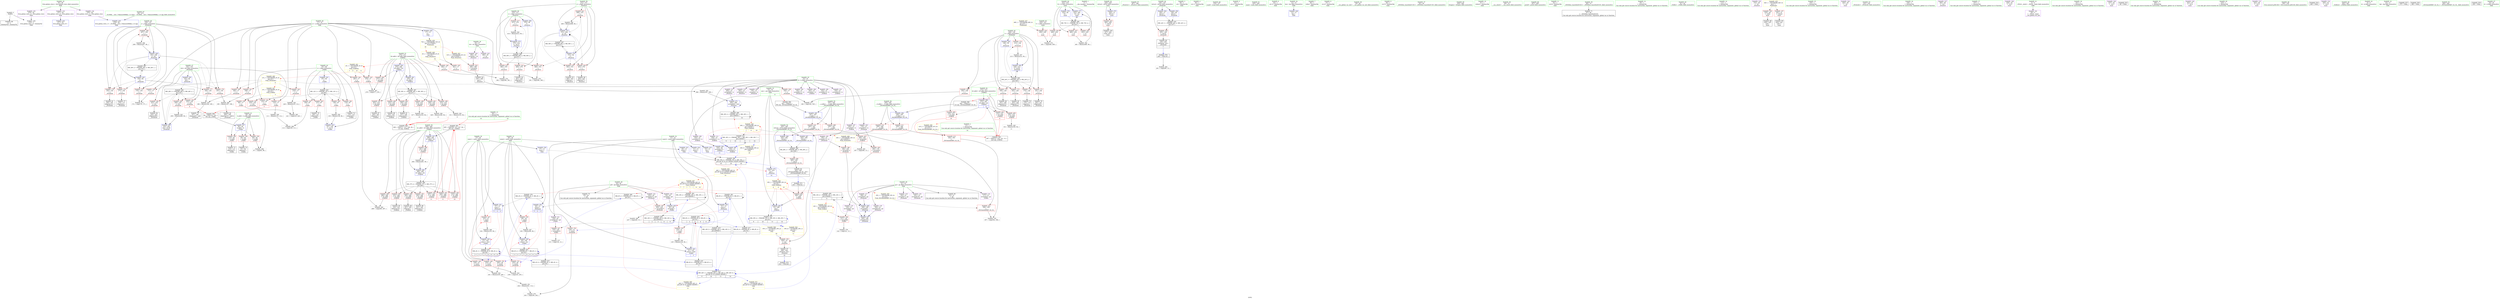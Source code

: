 digraph "SVFG" {
	label="SVFG";

	Node0x55a20921a240 [shape=record,color=grey,label="{NodeID: 0\nNullPtr}"];
	Node0x55a20921a240 -> Node0x55a2092453c0[style=solid];
	Node0x55a20921a240 -> Node0x55a209250f40[style=solid];
	Node0x55a209258790 [shape=record,color=grey,label="{NodeID: 360\n199 = Binary(197, 198, )\n}"];
	Node0x55a209258790 -> Node0x55a209245fe0[style=solid];
	Node0x55a2092530c0 [shape=record,color=blue,label="{NodeID: 277\n432\<--461\ntt\<--inc\nmain\n}"];
	Node0x55a2092530c0 -> Node0x55a20924d390[style=dashed];
	Node0x55a209246ce0 [shape=record,color=red,label="{NodeID: 194\n327\<--268\n\<--k1.addr\n_Z3dfsiii\n|{<s0>11}}"];
	Node0x55a209246ce0:s0 -> Node0x55a2092a2290[style=solid,color=red];
	Node0x55a209243de0 [shape=record,color=purple,label="{NodeID: 111\n338\<--15\narrayidx21\<--b\n_Z3dfsiii\n}"];
	Node0x55a209243de0 -> Node0x55a209252630[style=solid];
	Node0x55a209241ed0 [shape=record,color=green,label="{NodeID: 28\n21\<--23\ngo\<--go_field_insensitive\nGlob }"];
	Node0x55a209241ed0 -> Node0x55a2092454c0[style=solid];
	Node0x55a209241ed0 -> Node0x55a209244050[style=solid];
	Node0x55a209241ed0 -> Node0x55a209244120[style=solid];
	Node0x55a209241ed0 -> Node0x55a209248ba0[style=solid];
	Node0x55a209241ed0 -> Node0x55a209248c70[style=solid];
	Node0x55a209241ed0 -> Node0x55a209248d40[style=solid];
	Node0x55a209241ed0 -> Node0x55a209248e10[style=solid];
	Node0x55a2092483a0 [shape=record,color=red,label="{NodeID: 222\n396\<--395\n\<--arrayidx\n_Z5solvev\n}"];
	Node0x55a2092483a0 -> Node0x55a2092469a0[style=solid];
	Node0x55a209249ee0 [shape=record,color=red,label="{NodeID: 139\n171\<--17\n\<--n\n_Z5checkv\n}"];
	Node0x55a209249ee0 -> Node0x55a209259b10[style=solid];
	Node0x55a2092448e0 [shape=record,color=green,label="{NodeID: 56\n349\<--350\n__b.addr\<--__b.addr_field_insensitive\n_ZSt3minIiERKT_S2_S2_\n}"];
	Node0x55a2092448e0 -> Node0x55a209247ab0[style=solid];
	Node0x55a2092448e0 -> Node0x55a209247b80[style=solid];
	Node0x55a2092448e0 -> Node0x55a2092527d0[style=solid];
	Node0x55a2092a25b0 [shape=record,color=black,label="{NodeID: 582\n266 = PHI(311, 317, 329, 94, )\n1st arg _Z3dfsiii }"];
	Node0x55a2092a25b0 -> Node0x55a209252150[style=solid];
	Node0x55a209275470 [shape=record,color=black,label="{NodeID: 416\nMR_6V_6 = PHI(MR_6V_2, MR_6V_4, )\npts\{30 \}\n|{<s0>7}}"];
	Node0x55a209275470:s0 -> Node0x55a209274010[style=dashed,color=blue];
	Node0x55a209251ad0 [shape=record,color=blue,label="{NodeID: 250\n152\<--94\ni22\<--\n_Z5checkv\n}"];
	Node0x55a209251ad0 -> Node0x55a209268570[style=dashed];
	Node0x55a20924b5a0 [shape=record,color=red,label="{NodeID: 167\n130\<--129\n\<--arrayidx10\n_Z3dfsi\n}"];
	Node0x55a20924b5a0 -> Node0x55a20925a110[style=solid];
	Node0x55a209246180 [shape=record,color=black,label="{NodeID: 84\n224\<--223\nidxprom26\<--\n_Z5checkv\n}"];
	Node0x55a20923cc60 [shape=record,color=green,label="{NodeID: 1\n7\<--1\n__dso_handle\<--dummyObj\nGlob }"];
	Node0x55a209258910 [shape=record,color=grey,label="{NodeID: 361\n307 = cmp(306, 13, )\n}"];
	Node0x55a209246db0 [shape=record,color=red,label="{NodeID: 195\n333\<--268\n\<--k1.addr\n_Z3dfsiii\n}"];
	Node0x55a209246db0 -> Node0x55a209246660[style=solid];
	Node0x55a209243eb0 [shape=record,color=purple,label="{NodeID: 112\n402\<--15\narrayidx6\<--b\n_Z5solvev\n}"];
	Node0x55a209241fd0 [shape=record,color=green,label="{NodeID: 29\n24\<--26\npd\<--pd_field_insensitive\nGlob }"];
	Node0x55a209241fd0 -> Node0x55a2092455c0[style=solid];
	Node0x55a209241fd0 -> Node0x55a209248ee0[style=solid];
	Node0x55a209241fd0 -> Node0x55a209248fb0[style=solid];
	Node0x55a209241fd0 -> Node0x55a209249080[style=solid];
	Node0x55a209248470 [shape=record,color=red,label="{NodeID: 223\n464\<--428\n\<--retval\nmain\n}"];
	Node0x55a209248470 -> Node0x55a2092434f0[style=solid];
	Node0x55a209249fb0 [shape=record,color=red,label="{NodeID: 140\n185\<--17\n\<--n\n_Z5checkv\n}"];
	Node0x55a209249fb0 -> Node0x55a209257d10[style=solid];
	Node0x55a2092449b0 [shape=record,color=green,label="{NodeID: 57\n367\<--368\n_Z5solvev\<--_Z5solvev_field_insensitive\n}"];
	Node0x55a2092a27b0 [shape=record,color=black,label="{NodeID: 583\n267 = PHI(312, 318, 331, 13, )\n2nd arg _Z3dfsiii }"];
	Node0x55a2092a27b0 -> Node0x55a209252220[style=solid];
	Node0x55a209275970 [shape=record,color=black,label="{NodeID: 417\nMR_8V_6 = PHI(MR_8V_2, MR_8V_4, )\npts\{32 \}\n|{<s0>7}}"];
	Node0x55a209275970:s0 -> Node0x55a209274010[style=dashed,color=blue];
	Node0x55a209251ba0 [shape=record,color=blue,label="{NodeID: 251\n27\<--13\nnum1\<--\n_Z5checkv\n|{<s0>6|<s1>6|<s2>6}}"];
	Node0x55a209251ba0:s0 -> Node0x55a20924a560[style=dashed,color=red];
	Node0x55a209251ba0:s1 -> Node0x55a2092512b0[style=dashed,color=red];
	Node0x55a209251ba0:s2 -> Node0x55a209277270[style=dashed,color=red];
	Node0x55a20924b670 [shape=record,color=red,label="{NodeID: 168\n255\<--146\n\<--retval\n_Z5checkv\n}"];
	Node0x55a20924b670 -> Node0x55a209246250[style=solid];
	Node0x55a209246250 [shape=record,color=black,label="{NodeID: 85\n145\<--255\n_Z5checkv_ret\<--\n_Z5checkv\n|{<s0>7}}"];
	Node0x55a209246250:s0 -> Node0x55a2092a1c40[style=solid,color=blue];
	Node0x55a209240210 [shape=record,color=green,label="{NodeID: 2\n13\<--1\n\<--dummyObj\nCan only get source location for instruction, argument, global var or function.|{<s0>14}}"];
	Node0x55a209240210:s0 -> Node0x55a2092a27b0[style=solid,color=red];
	Node0x55a209258a90 [shape=record,color=grey,label="{NodeID: 362\n291 = cmp(290, 13, )\n}"];
	Node0x55a209246e80 [shape=record,color=red,label="{NodeID: 196\n277\<--270\n\<--k2.addr\n_Z3dfsiii\n}"];
	Node0x55a209246e80 -> Node0x55a209259210[style=solid];
	Node0x55a209243f80 [shape=record,color=purple,label="{NodeID: 113\n405\<--15\narrayidx8\<--b\n_Z5solvev\n}"];
	Node0x55a209243f80 -> Node0x55a209252be0[style=solid];
	Node0x55a2092420d0 [shape=record,color=green,label="{NodeID: 30\n27\<--28\nnum1\<--num1_field_insensitive\nGlob }"];
	Node0x55a2092420d0 -> Node0x55a20924a560[style=solid];
	Node0x55a2092420d0 -> Node0x55a20924a630[style=solid];
	Node0x55a2092420d0 -> Node0x55a20924a700[style=solid];
	Node0x55a2092420d0 -> Node0x55a209248a80[style=solid];
	Node0x55a2092420d0 -> Node0x55a2092512b0[style=solid];
	Node0x55a2092420d0 -> Node0x55a209251ba0[style=solid];
	Node0x55a209248540 [shape=record,color=red,label="{NodeID: 224\n450\<--430\n\<--t\nmain\n}"];
	Node0x55a209248540 -> Node0x55a209259990[style=solid];
	Node0x55a20924a080 [shape=record,color=red,label="{NodeID: 141\n198\<--17\n\<--n\n_Z5checkv\n}"];
	Node0x55a20924a080 -> Node0x55a209258790[style=solid];
	Node0x55a209244ab0 [shape=record,color=green,label="{NodeID: 58\n370\<--371\ni\<--i_field_insensitive\n_Z5solvev\n}"];
	Node0x55a209244ab0 -> Node0x55a209247df0[style=solid];
	Node0x55a209244ab0 -> Node0x55a209247ec0[style=solid];
	Node0x55a209244ab0 -> Node0x55a209247f90[style=solid];
	Node0x55a209244ab0 -> Node0x55a209252a40[style=solid];
	Node0x55a209244ab0 -> Node0x55a209252d80[style=solid];
	Node0x55a2092a29b0 [shape=record,color=black,label="{NodeID: 584\n343 = PHI(33, )\n0th arg _ZSt3minIiERKT_S2_S2_ }"];
	Node0x55a2092a29b0 -> Node0x55a209252700[style=solid];
	Node0x55a209275e70 [shape=record,color=black,label="{NodeID: 418\nMR_22V_3 = PHI(MR_22V_4, MR_22V_2, )\npts\{147 \}\n}"];
	Node0x55a209275e70 -> Node0x55a20924b670[style=dashed];
	Node0x55a209251c70 [shape=record,color=blue,label="{NodeID: 252\n29\<--13\nnum2\<--\n_Z5checkv\n|{<s0>6|<s1>6|<s2>6}}"];
	Node0x55a209251c70:s0 -> Node0x55a20924a7d0[style=dashed,color=red];
	Node0x55a209251c70:s1 -> Node0x55a2092511e0[style=dashed,color=red];
	Node0x55a209251c70:s2 -> Node0x55a209277770[style=dashed,color=red];
	Node0x55a20924b740 [shape=record,color=red,label="{NodeID: 169\n164\<--148\n\<--i\n_Z5checkv\n}"];
	Node0x55a20924b740 -> Node0x55a209259810[style=solid];
	Node0x55a209246320 [shape=record,color=black,label="{NodeID: 86\n301\<--300\nidxprom\<--\n_Z3dfsiii\n}"];
	Node0x55a2092402a0 [shape=record,color=green,label="{NodeID: 3\n38\<--1\n.str\<--dummyObj\nGlob }"];
	Node0x55a20927af90 [shape=record,color=yellow,style=double,label="{NodeID: 446\n30V_1 = ENCHI(MR_30V_0)\npts\{160000 \}\nFun[_Z3dfsiii]|{|<s2>7|<s3>9|<s4>10}}"];
	Node0x55a20927af90 -> Node0x55a209247770[style=dashed];
	Node0x55a20927af90 -> Node0x55a209273b10[style=dashed];
	Node0x55a20927af90:s2 -> Node0x55a20927c420[style=dashed,color=red];
	Node0x55a20927af90:s3 -> Node0x55a20927af90[style=dashed,color=red];
	Node0x55a20927af90:s4 -> Node0x55a20927af90[style=dashed,color=red];
	Node0x55a209258c10 [shape=record,color=grey,label="{NodeID: 363\n236 = cmp(234, 235, )\n}"];
	Node0x55a209246f50 [shape=record,color=red,label="{NodeID: 197\n303\<--270\n\<--k2.addr\n_Z3dfsiii\n}"];
	Node0x55a209246f50 -> Node0x55a2092463f0[style=solid];
	Node0x55a209244050 [shape=record,color=purple,label="{NodeID: 114\n117\<--21\narrayidx4\<--go\n_Z3dfsi\n}"];
	Node0x55a2092421d0 [shape=record,color=green,label="{NodeID: 31\n29\<--30\nnum2\<--num2_field_insensitive\nGlob }"];
	Node0x55a2092421d0 -> Node0x55a20924a7d0[style=solid];
	Node0x55a2092421d0 -> Node0x55a20924a8a0[style=solid];
	Node0x55a2092421d0 -> Node0x55a20924a970[style=solid];
	Node0x55a2092421d0 -> Node0x55a209250a40[style=solid];
	Node0x55a2092421d0 -> Node0x55a2092511e0[style=solid];
	Node0x55a2092421d0 -> Node0x55a209251c70[style=solid];
	Node0x55a209248610 [shape=record,color=red,label="{NodeID: 225\n449\<--432\n\<--tt\nmain\n}"];
	Node0x55a209248610 -> Node0x55a209259990[style=solid];
	Node0x55a20924a150 [shape=record,color=red,label="{NodeID: 142\n219\<--17\n\<--n\n_Z5checkv\n}"];
	Node0x55a20924a150 -> Node0x55a209256c90[style=solid];
	Node0x55a209244b80 [shape=record,color=green,label="{NodeID: 59\n372\<--373\nj\<--j_field_insensitive\n_Z5solvev\n}"];
	Node0x55a209244b80 -> Node0x55a209248060[style=solid];
	Node0x55a209244b80 -> Node0x55a209248130[style=solid];
	Node0x55a209244b80 -> Node0x55a209248200[style=solid];
	Node0x55a209244b80 -> Node0x55a2092482d0[style=solid];
	Node0x55a209244b80 -> Node0x55a209252b10[style=solid];
	Node0x55a209244b80 -> Node0x55a209252cb0[style=solid];
	Node0x55a2092a2ac0 [shape=record,color=black,label="{NodeID: 585\n344 = PHI(272, )\n1st arg _ZSt3minIiERKT_S2_S2_ }"];
	Node0x55a2092a2ac0 -> Node0x55a2092527d0[style=solid];
	Node0x55a209276370 [shape=record,color=black,label="{NodeID: 419\nMR_16V_5 = PHI(MR_16V_2, MR_16V_3, )\npts\{260000 \}\n|{<s0>7}}"];
	Node0x55a209276370:s0 -> Node0x55a209274010[style=dashed,color=blue];
	Node0x55a209251d40 [shape=record,color=blue,label="{NodeID: 253\n31\<--13\nnum3\<--\n_Z5checkv\n|{<s0>6}}"];
	Node0x55a209251d40:s0 -> Node0x55a209277c70[style=dashed,color=red];
	Node0x55a20924b810 [shape=record,color=red,label="{NodeID: 170\n174\<--148\n\<--i\n_Z5checkv\n}"];
	Node0x55a20924b810 -> Node0x55a209245b00[style=solid];
	Node0x55a2092463f0 [shape=record,color=black,label="{NodeID: 87\n304\<--303\nidxprom7\<--\n_Z3dfsiii\n}"];
	Node0x55a209240330 [shape=record,color=green,label="{NodeID: 4\n40\<--1\n.str.1\<--dummyObj\nGlob }"];
	Node0x55a20927b070 [shape=record,color=yellow,style=double,label="{NodeID: 447\n44V_1 = ENCHI(MR_44V_0)\npts\{28 30 32 230000 260000 \}\nFun[_Z3dfsiii]|{<s0>7|<s1>7|<s2>7|<s3>7|<s4>7|<s5>9|<s6>10}}"];
	Node0x55a20927b070:s0 -> Node0x55a2092231a0[style=dashed,color=red];
	Node0x55a20927b070:s1 -> Node0x55a2092236a0[style=dashed,color=red];
	Node0x55a20927b070:s2 -> Node0x55a209268070[style=dashed,color=red];
	Node0x55a20927b070:s3 -> Node0x55a209268a70[style=dashed,color=red];
	Node0x55a20927b070:s4 -> Node0x55a209272c10[style=dashed,color=red];
	Node0x55a20927b070:s5 -> Node0x55a20927b070[style=dashed,color=red];
	Node0x55a20927b070:s6 -> Node0x55a20927b070[style=dashed,color=red];
	Node0x55a209258d90 [shape=record,color=grey,label="{NodeID: 364\n288 = cmp(286, 287, )\n}"];
	Node0x55a209247020 [shape=record,color=red,label="{NodeID: 198\n310\<--270\n\<--k2.addr\n_Z3dfsiii\n}"];
	Node0x55a209247020 -> Node0x55a209256810[style=solid];
	Node0x55a209244120 [shape=record,color=purple,label="{NodeID: 115\n120\<--21\narrayidx6\<--go\n_Z3dfsi\n}"];
	Node0x55a209244120 -> Node0x55a20924b4d0[style=solid];
	Node0x55a2092422d0 [shape=record,color=green,label="{NodeID: 32\n31\<--32\nnum3\<--num3_field_insensitive\nGlob }"];
	Node0x55a2092422d0 -> Node0x55a20924aa40[style=solid];
	Node0x55a2092422d0 -> Node0x55a20924ab10[style=solid];
	Node0x55a2092422d0 -> Node0x55a209250b40[style=solid];
	Node0x55a2092422d0 -> Node0x55a209251450[style=solid];
	Node0x55a2092422d0 -> Node0x55a209251d40[style=solid];
	Node0x55a2092486e0 [shape=record,color=red,label="{NodeID: 226\n453\<--432\n\<--tt\nmain\n}"];
	Node0x55a20924a220 [shape=record,color=red,label="{NodeID: 143\n278\<--17\n\<--n\n_Z3dfsiii\n}"];
	Node0x55a20924a220 -> Node0x55a209259210[style=solid];
	Node0x55a209244c50 [shape=record,color=green,label="{NodeID: 60\n376\<--377\nscanf\<--scanf_field_insensitive\n}"];
	Node0x55a209251e10 [shape=record,color=blue,label="{NodeID: 254\n146\<--13\nretval\<--\n_Z5checkv\n}"];
	Node0x55a209251e10 -> Node0x55a209275e70[style=dashed];
	Node0x55a20924b8e0 [shape=record,color=red,label="{NodeID: 171\n181\<--148\n\<--i\n_Z5checkv\n}"];
	Node0x55a20924b8e0 -> Node0x55a209245ca0[style=solid];
	Node0x55a2092464c0 [shape=record,color=black,label="{NodeID: 88\n321\<--320\nidxprom12\<--\n_Z3dfsiii\n}"];
	Node0x55a209240bc0 [shape=record,color=green,label="{NodeID: 5\n42\<--1\n.str.2\<--dummyObj\nGlob }"];
	Node0x55a20927b1b0 [shape=record,color=yellow,style=double,label="{NodeID: 448\n2V_1 = ENCHI(MR_2V_0)\npts\{18 \}\nFun[_Z5solvev]|{|<s2>14}}"];
	Node0x55a20927b1b0 -> Node0x55a20924a3c0[style=dashed];
	Node0x55a20927b1b0 -> Node0x55a20924a490[style=dashed];
	Node0x55a20927b1b0:s2 -> Node0x55a20924dfa0[style=dashed,color=red];
	Node0x55a209258f10 [shape=record,color=grey,label="{NodeID: 365\n221 = cmp(218, 220, )\n}"];
	Node0x55a2092470f0 [shape=record,color=red,label="{NodeID: 199\n316\<--270\n\<--k2.addr\n_Z3dfsiii\n}"];
	Node0x55a2092470f0 -> Node0x55a209257890[style=solid];
	Node0x55a209248ba0 [shape=record,color=purple,label="{NodeID: 116\n183\<--21\narrayidx7\<--go\n_Z5checkv\n}"];
	Node0x55a2092423d0 [shape=record,color=green,label="{NodeID: 33\n33\<--34\nans\<--ans_field_insensitive\nGlob |{|<s4>8}}"];
	Node0x55a2092423d0 -> Node0x55a20924abe0[style=solid];
	Node0x55a2092423d0 -> Node0x55a209250c40[style=solid];
	Node0x55a2092423d0 -> Node0x55a209252490[style=solid];
	Node0x55a2092423d0 -> Node0x55a209252e50[style=solid];
	Node0x55a2092423d0:s4 -> Node0x55a2092a29b0[style=solid,color=red];
	Node0x55a2092487b0 [shape=record,color=red,label="{NodeID: 227\n460\<--432\n\<--tt\nmain\n}"];
	Node0x55a2092487b0 -> Node0x55a209257e90[style=solid];
	Node0x55a20924a2f0 [shape=record,color=red,label="{NodeID: 144\n287\<--17\n\<--n\n_Z3dfsiii\n}"];
	Node0x55a20924a2f0 -> Node0x55a209258d90[style=solid];
	Node0x55a209244d50 [shape=record,color=green,label="{NodeID: 61\n425\<--426\nmain\<--main_field_insensitive\n}"];
	Node0x55a209251ee0 [shape=record,color=blue,label="{NodeID: 255\n152\<--250\ni22\<--inc36\n_Z5checkv\n}"];
	Node0x55a209251ee0 -> Node0x55a209268570[style=dashed];
	Node0x55a20924b9b0 [shape=record,color=red,label="{NodeID: 172\n190\<--148\n\<--i\n_Z5checkv\n}"];
	Node0x55a20924b9b0 -> Node0x55a209245e40[style=solid];
	Node0x55a209246590 [shape=record,color=black,label="{NodeID: 89\n324\<--323\nidxprom14\<--\n_Z3dfsiii\n}"];
	Node0x55a209240c50 [shape=record,color=green,label="{NodeID: 6\n44\<--1\n.str.3\<--dummyObj\nGlob }"];
	Node0x55a209259090 [shape=record,color=grey,label="{NodeID: 366\n227 = cmp(226, 13, )\n}"];
	Node0x55a2092471c0 [shape=record,color=red,label="{NodeID: 200\n323\<--270\n\<--k2.addr\n_Z3dfsiii\n}"];
	Node0x55a2092471c0 -> Node0x55a209246590[style=solid];
	Node0x55a209248c70 [shape=record,color=purple,label="{NodeID: 117\n188\<--21\narrayidx9\<--go\n_Z5checkv\n}"];
	Node0x55a209248c70 -> Node0x55a209251790[style=solid];
	Node0x55a2092424d0 [shape=record,color=green,label="{NodeID: 34\n35\<--37\nch\<--ch_field_insensitive\nGlob }"];
	Node0x55a2092424d0 -> Node0x55a209249150[style=solid];
	Node0x55a2092424d0 -> Node0x55a209249220[style=solid];
	Node0x55a209248880 [shape=record,color=blue,label="{NodeID: 228\n12\<--13\nlen\<--\nGlob }"];
	Node0x55a20924a3c0 [shape=record,color=red,label="{NodeID: 145\n381\<--17\n\<--n\n_Z5solvev\n}"];
	Node0x55a20924a3c0 -> Node0x55a209259c90[style=solid];
	Node0x55a209244e50 [shape=record,color=green,label="{NodeID: 62\n428\<--429\nretval\<--retval_field_insensitive\nmain\n}"];
	Node0x55a209244e50 -> Node0x55a209248470[style=solid];
	Node0x55a209244e50 -> Node0x55a209252f20[style=solid];
	Node0x55a209277270 [shape=record,color=black,label="{NodeID: 422\nMR_4V_3 = PHI(MR_4V_6, MR_4V_2, )\npts\{28 \}\n|{|<s1>3|<s2>3|<s3>3|<s4>3|<s5>6|<s6>6|<s7>6|<s8>6}}"];
	Node0x55a209277270 -> Node0x55a209277270[style=dashed];
	Node0x55a209277270:s1 -> Node0x55a20924a560[style=dashed,color=red];
	Node0x55a209277270:s2 -> Node0x55a2092512b0[style=dashed,color=red];
	Node0x55a209277270:s3 -> Node0x55a209277270[style=dashed,color=red];
	Node0x55a209277270:s4 -> Node0x55a209277270[style=dashed,color=blue];
	Node0x55a209277270:s5 -> Node0x55a20924a630[style=dashed,color=blue];
	Node0x55a209277270:s6 -> Node0x55a20924a700[style=dashed,color=blue];
	Node0x55a209277270:s7 -> Node0x55a2092231a0[style=dashed,color=blue];
	Node0x55a209277270:s8 -> Node0x55a209274f70[style=dashed,color=blue];
	Node0x55a209256810 [shape=record,color=grey,label="{NodeID: 339\n311 = Binary(310, 94, )\n|{<s0>9}}"];
	Node0x55a209256810:s0 -> Node0x55a2092a25b0[style=solid,color=red];
	Node0x55a209251fb0 [shape=record,color=blue,label="{NodeID: 256\n146\<--94\nretval\<--\n_Z5checkv\n}"];
	Node0x55a209251fb0 -> Node0x55a209275e70[style=dashed];
	Node0x55a20924ba80 [shape=record,color=red,label="{NodeID: 173\n202\<--148\n\<--i\n_Z5checkv\n}"];
	Node0x55a20924ba80 -> Node0x55a2092460b0[style=solid];
	Node0x55a209246660 [shape=record,color=black,label="{NodeID: 90\n334\<--333\nidxprom18\<--\n_Z3dfsiii\n}"];
	Node0x55a209240ce0 [shape=record,color=green,label="{NodeID: 7\n46\<--1\nstdin\<--dummyObj\nGlob }"];
	Node0x55a209259210 [shape=record,color=grey,label="{NodeID: 367\n279 = cmp(277, 278, )\n}"];
	Node0x55a209247290 [shape=record,color=red,label="{NodeID: 201\n328\<--270\n\<--k2.addr\n_Z3dfsiii\n}"];
	Node0x55a209247290 -> Node0x55a209257290[style=solid];
	Node0x55a209248d40 [shape=record,color=purple,label="{NodeID: 118\n201\<--21\narrayidx16\<--go\n_Z5checkv\n}"];
	Node0x55a2092425d0 [shape=record,color=green,label="{NodeID: 35\n54\<--58\nllvm.global_ctors\<--llvm.global_ctors_field_insensitive\nGlob }"];
	Node0x55a2092425d0 -> Node0x55a209249970[style=solid];
	Node0x55a2092425d0 -> Node0x55a209249a70[style=solid];
	Node0x55a2092425d0 -> Node0x55a209249b70[style=solid];
	Node0x55a209248980 [shape=record,color=blue,label="{NodeID: 229\n17\<--13\nn\<--\nGlob }"];
	Node0x55a209248980 -> Node0x55a20924dd20[style=dashed];
	Node0x55a20924a490 [shape=record,color=red,label="{NodeID: 146\n390\<--17\n\<--n\n_Z5solvev\n}"];
	Node0x55a20924a490 -> Node0x55a209259e10[style=solid];
	Node0x55a209244f20 [shape=record,color=green,label="{NodeID: 63\n430\<--431\nt\<--t_field_insensitive\nmain\n}"];
	Node0x55a209244f20 -> Node0x55a209248540[style=solid];
	Node0x55a209277770 [shape=record,color=black,label="{NodeID: 423\nMR_6V_4 = PHI(MR_6V_7, MR_6V_3, )\npts\{30 \}\n|{|<s1>3|<s2>3|<s3>3|<s4>3|<s5>6|<s6>6|<s7>6|<s8>6}}"];
	Node0x55a209277770 -> Node0x55a209277770[style=dashed];
	Node0x55a209277770:s1 -> Node0x55a20924a7d0[style=dashed,color=red];
	Node0x55a209277770:s2 -> Node0x55a2092511e0[style=dashed,color=red];
	Node0x55a209277770:s3 -> Node0x55a209277770[style=dashed,color=red];
	Node0x55a209277770:s4 -> Node0x55a209277770[style=dashed,color=blue];
	Node0x55a209277770:s5 -> Node0x55a20924a8a0[style=dashed,color=blue];
	Node0x55a209277770:s6 -> Node0x55a20924a970[style=dashed,color=blue];
	Node0x55a209277770:s7 -> Node0x55a2092236a0[style=dashed,color=blue];
	Node0x55a209277770:s8 -> Node0x55a209275470[style=dashed,color=blue];
	Node0x55a209256990 [shape=record,color=grey,label="{NodeID: 340\n409 = Binary(408, 94, )\n}"];
	Node0x55a209256990 -> Node0x55a209252cb0[style=solid];
	Node0x55a209252080 [shape=record,color=blue,label="{NodeID: 257\n268\<--265\nk1.addr\<--k1\n_Z3dfsiii\n}"];
	Node0x55a209252080 -> Node0x55a20924c6b0[style=dashed];
	Node0x55a209252080 -> Node0x55a2092522f0[style=dashed];
	Node0x55a209252080 -> Node0x55a20924e0a0[style=dashed];
	Node0x55a20924bb50 [shape=record,color=red,label="{NodeID: 174\n212\<--148\n\<--i\n_Z5checkv\n}"];
	Node0x55a20924bb50 -> Node0x55a209258310[style=solid];
	Node0x55a209246730 [shape=record,color=black,label="{NodeID: 91\n337\<--336\nidxprom20\<--\n_Z3dfsiii\n}"];
	Node0x55a209240d70 [shape=record,color=green,label="{NodeID: 8\n47\<--1\n.str.4\<--dummyObj\nGlob }"];
	Node0x55a209259390 [shape=record,color=grey,label="{NodeID: 368\n97 = cmp(95, 96, )\n}"];
	Node0x55a209247360 [shape=record,color=red,label="{NodeID: 202\n336\<--270\n\<--k2.addr\n_Z3dfsiii\n}"];
	Node0x55a209247360 -> Node0x55a209246730[style=solid];
	Node0x55a209248e10 [shape=record,color=purple,label="{NodeID: 119\n204\<--21\narrayidx18\<--go\n_Z5checkv\n}"];
	Node0x55a209248e10 -> Node0x55a209251860[style=solid];
	Node0x55a2092426d0 [shape=record,color=green,label="{NodeID: 36\n59\<--60\n__cxx_global_var_init\<--__cxx_global_var_init_field_insensitive\n}"];
	Node0x55a20926f010 [shape=record,color=black,label="{NodeID: 396\nMR_56V_3 = PHI(MR_56V_4, MR_56V_2, )\npts\{371 \}\n}"];
	Node0x55a20926f010 -> Node0x55a209247df0[style=dashed];
	Node0x55a20926f010 -> Node0x55a209247ec0[style=dashed];
	Node0x55a20926f010 -> Node0x55a209247f90[style=dashed];
	Node0x55a20926f010 -> Node0x55a209252d80[style=dashed];
	Node0x55a209248a80 [shape=record,color=blue,label="{NodeID: 230\n27\<--13\nnum1\<--\nGlob }"];
	Node0x55a209248a80 -> Node0x55a20924ce00[style=dashed];
	Node0x55a20924a560 [shape=record,color=red,label="{NodeID: 147\n103\<--27\n\<--num1\n_Z3dfsi\n}"];
	Node0x55a20924a560 -> Node0x55a209257590[style=solid];
	Node0x55a209244ff0 [shape=record,color=green,label="{NodeID: 64\n432\<--433\ntt\<--tt_field_insensitive\nmain\n}"];
	Node0x55a209244ff0 -> Node0x55a209248610[style=solid];
	Node0x55a209244ff0 -> Node0x55a2092486e0[style=solid];
	Node0x55a209244ff0 -> Node0x55a2092487b0[style=solid];
	Node0x55a209244ff0 -> Node0x55a209252ff0[style=solid];
	Node0x55a209244ff0 -> Node0x55a2092530c0[style=solid];
	Node0x55a209277c70 [shape=record,color=black,label="{NodeID: 424\nMR_8V_2 = PHI(MR_8V_6, MR_8V_1, )\npts\{32 \}\n|{|<s3>3|<s4>6|<s5>6|<s6>6}}"];
	Node0x55a209277c70 -> Node0x55a20924aa40[style=dashed];
	Node0x55a209277c70 -> Node0x55a209251450[style=dashed];
	Node0x55a209277c70 -> Node0x55a209277c70[style=dashed];
	Node0x55a209277c70:s3 -> Node0x55a209277c70[style=dashed,color=blue];
	Node0x55a209277c70:s4 -> Node0x55a20924ab10[style=dashed,color=blue];
	Node0x55a209277c70:s5 -> Node0x55a209268070[style=dashed,color=blue];
	Node0x55a209277c70:s6 -> Node0x55a209275970[style=dashed,color=blue];
	Node0x55a209256b10 [shape=record,color=grey,label="{NodeID: 341\n282 = Binary(281, 94, )\n}"];
	Node0x55a209256b10 -> Node0x55a2092522f0[style=solid];
	Node0x55a209252150 [shape=record,color=blue,label="{NodeID: 258\n270\<--266\nk2.addr\<--k2\n_Z3dfsiii\n}"];
	Node0x55a209252150 -> Node0x55a209246e80[style=dashed];
	Node0x55a209252150 -> Node0x55a2092523c0[style=dashed];
	Node0x55a209252150 -> Node0x55a20924e190[style=dashed];
	Node0x55a20924bc20 [shape=record,color=red,label="{NodeID: 175\n170\<--150\n\<--j\n_Z5checkv\n}"];
	Node0x55a20924bc20 -> Node0x55a209259b10[style=solid];
	Node0x55a209246800 [shape=record,color=black,label="{NodeID: 92\n342\<--365\n_ZSt3minIiERKT_S2_S2__ret\<--\n_ZSt3minIiERKT_S2_S2_\n|{<s0>8}}"];
	Node0x55a209246800:s0 -> Node0x55a2092a1850[style=solid,color=blue];
	Node0x55a209240e00 [shape=record,color=green,label="{NodeID: 9\n49\<--1\n.str.5\<--dummyObj\nGlob }"];
	Node0x55a209259510 [shape=record,color=grey,label="{NodeID: 369\n113 = cmp(109, 111, )\n}"];
	Node0x55a209247430 [shape=record,color=red,label="{NodeID: 203\n312\<--272\n\<--k3.addr\n_Z3dfsiii\n|{<s0>9}}"];
	Node0x55a209247430:s0 -> Node0x55a2092a27b0[style=solid,color=red];
	Node0x55a209248ee0 [shape=record,color=purple,label="{NodeID: 120\n92\<--24\narrayidx\<--pd\n_Z3dfsi\n}"];
	Node0x55a209248ee0 -> Node0x55a209251110[style=solid];
	Node0x55a2092427d0 [shape=record,color=green,label="{NodeID: 37\n63\<--64\n_ZNSt8ios_base4InitC1Ev\<--_ZNSt8ios_base4InitC1Ev_field_insensitive\n}"];
	Node0x55a209282f10 [shape=record,color=yellow,style=double,label="{NodeID: 563\n35V_6 = CSCHI(MR_35V_1)\npts\{34 \}\nCS[]|{<s0>11}}"];
	Node0x55a209282f10:s0 -> Node0x55a20927ac10[style=dashed,color=red];
	Node0x55a20926f510 [shape=record,color=black,label="{NodeID: 397\nMR_58V_2 = PHI(MR_58V_4, MR_58V_1, )\npts\{373 \}\n}"];
	Node0x55a20926f510 -> Node0x55a209252b10[style=dashed];
	Node0x55a209250a40 [shape=record,color=blue,label="{NodeID: 231\n29\<--13\nnum2\<--\nGlob }"];
	Node0x55a209250a40 -> Node0x55a20924ce00[style=dashed];
	Node0x55a20924a630 [shape=record,color=red,label="{NodeID: 148\n234\<--27\n\<--num1\n_Z5checkv\n}"];
	Node0x55a20924a630 -> Node0x55a209258c10[style=solid];
	Node0x55a2092450c0 [shape=record,color=green,label="{NodeID: 65\n439\<--440\nfreopen\<--freopen_field_insensitive\n}"];
	Node0x55a209278170 [shape=record,color=black,label="{NodeID: 425\nMR_12V_3 = PHI(MR_12V_4, MR_12V_2, )\npts\{88 \}\n}"];
	Node0x55a209278170 -> Node0x55a20924b0c0[style=dashed];
	Node0x55a209278170 -> Node0x55a20924b190[style=dashed];
	Node0x55a209278170 -> Node0x55a20924b260[style=dashed];
	Node0x55a209278170 -> Node0x55a20924b330[style=dashed];
	Node0x55a209278170 -> Node0x55a20924b400[style=dashed];
	Node0x55a209278170 -> Node0x55a209251520[style=dashed];
	Node0x55a209256c90 [shape=record,color=grey,label="{NodeID: 342\n220 = Binary(219, 112, )\n}"];
	Node0x55a209256c90 -> Node0x55a209258f10[style=solid];
	Node0x55a209252220 [shape=record,color=blue,label="{NodeID: 259\n272\<--267\nk3.addr\<--k3\n_Z3dfsiii\n|{|<s4>8}}"];
	Node0x55a209252220 -> Node0x55a209247430[style=dashed];
	Node0x55a209252220 -> Node0x55a209247500[style=dashed];
	Node0x55a209252220 -> Node0x55a2092475d0[style=dashed];
	Node0x55a209252220 -> Node0x55a2092476a0[style=dashed];
	Node0x55a209252220:s4 -> Node0x55a20927b970[style=dashed,color=red];
	Node0x55a20924bcf0 [shape=record,color=red,label="{NodeID: 176\n177\<--150\n\<--j\n_Z5checkv\n}"];
	Node0x55a20924bcf0 -> Node0x55a209245bd0[style=solid];
	Node0x55a2092468d0 [shape=record,color=black,label="{NodeID: 93\n394\<--393\nidxprom\<--\n_Z5solvev\n}"];
	Node0x55a209240e90 [shape=record,color=green,label="{NodeID: 10\n51\<--1\nstdout\<--dummyObj\nGlob }"];
	Node0x55a20927b640 [shape=record,color=yellow,style=double,label="{NodeID: 453\n61V_1 = ENCHI(MR_61V_0)\npts\{370000 \}\nFun[_Z5solvev]}"];
	Node0x55a20927b640 -> Node0x55a2092483a0[style=dashed];
	Node0x55a209259690 [shape=record,color=grey,label="{NodeID: 370\n243 = cmp(238, 242, )\n}"];
	Node0x55a209247500 [shape=record,color=red,label="{NodeID: 204\n318\<--272\n\<--k3.addr\n_Z3dfsiii\n|{<s0>10}}"];
	Node0x55a209247500:s0 -> Node0x55a2092a27b0[style=solid,color=red];
	Node0x55a209248fb0 [shape=record,color=purple,label="{NodeID: 121\n129\<--24\narrayidx10\<--pd\n_Z3dfsi\n}"];
	Node0x55a209248fb0 -> Node0x55a20924b5a0[style=solid];
	Node0x55a2092428d0 [shape=record,color=green,label="{NodeID: 38\n69\<--70\n__cxa_atexit\<--__cxa_atexit_field_insensitive\n}"];
	Node0x55a20926fa10 [shape=record,color=black,label="{NodeID: 398\nMR_30V_2 = PHI(MR_30V_3, MR_30V_1, )\npts\{160000 \}\n|{|<s2>14}}"];
	Node0x55a20926fa10 -> Node0x55a209252be0[style=dashed];
	Node0x55a20926fa10 -> Node0x55a20926fa10[style=dashed];
	Node0x55a20926fa10:s2 -> Node0x55a20927af90[style=dashed,color=red];
	Node0x55a209250b40 [shape=record,color=blue,label="{NodeID: 232\n31\<--13\nnum3\<--\nGlob }"];
	Node0x55a209250b40 -> Node0x55a20924ce00[style=dashed];
	Node0x55a20924a700 [shape=record,color=red,label="{NodeID: 149\n239\<--27\n\<--num1\n_Z5checkv\n}"];
	Node0x55a20924a700 -> Node0x55a209257b90[style=solid];
	Node0x55a2092451c0 [shape=record,color=green,label="{NodeID: 66\n457\<--458\nprintf\<--printf_field_insensitive\n}"];
	Node0x55a209278670 [shape=record,color=black,label="{NodeID: 426\nMR_16V_3 = PHI(MR_16V_6, MR_16V_2, )\npts\{260000 \}\n|{|<s2>3|<s3>3|<s4>6|<s5>6}}"];
	Node0x55a209278670 -> Node0x55a20924b5a0[style=dashed];
	Node0x55a209278670 -> Node0x55a209278670[style=dashed];
	Node0x55a209278670:s2 -> Node0x55a209251110[style=dashed,color=red];
	Node0x55a209278670:s3 -> Node0x55a209278670[style=dashed,color=blue];
	Node0x55a209278670:s4 -> Node0x55a209268a70[style=dashed,color=blue];
	Node0x55a209278670:s5 -> Node0x55a209276370[style=dashed,color=blue];
	Node0x55a209256e10 [shape=record,color=grey,label="{NodeID: 343\n250 = Binary(249, 94, )\n}"];
	Node0x55a209256e10 -> Node0x55a209251ee0[style=solid];
	Node0x55a2092522f0 [shape=record,color=blue,label="{NodeID: 260\n268\<--282\nk1.addr\<--inc\n_Z3dfsiii\n}"];
	Node0x55a2092522f0 -> Node0x55a20924e0a0[style=dashed];
	Node0x55a20924bdc0 [shape=record,color=red,label="{NodeID: 177\n184\<--150\n\<--j\n_Z5checkv\n}"];
	Node0x55a20924bdc0 -> Node0x55a209257d10[style=solid];
	Node0x55a2092469a0 [shape=record,color=black,label="{NodeID: 94\n397\<--396\nconv\<--\n_Z5solvev\n}"];
	Node0x55a2092469a0 -> Node0x55a209258010[style=solid];
	Node0x55a209240f20 [shape=record,color=green,label="{NodeID: 11\n52\<--1\n.str.6\<--dummyObj\nGlob }"];
	Node0x55a20927b720 [shape=record,color=yellow,style=double,label="{NodeID: 454\n44V_1 = ENCHI(MR_44V_0)\npts\{28 30 32 230000 260000 \}\nFun[_Z5solvev]|{<s0>14}}"];
	Node0x55a20927b720:s0 -> Node0x55a20927b070[style=dashed,color=red];
	Node0x55a209259810 [shape=record,color=grey,label="{NodeID: 371\n166 = cmp(164, 165, )\n}"];
	Node0x55a2092475d0 [shape=record,color=red,label="{NodeID: 205\n330\<--272\n\<--k3.addr\n_Z3dfsiii\n}"];
	Node0x55a2092475d0 -> Node0x55a209257110[style=solid];
	Node0x55a209249080 [shape=record,color=purple,label="{NodeID: 122\n225\<--24\narrayidx27\<--pd\n_Z5checkv\n}"];
	Node0x55a209249080 -> Node0x55a20924c5e0[style=solid];
	Node0x55a2092429d0 [shape=record,color=green,label="{NodeID: 39\n68\<--74\n_ZNSt8ios_base4InitD1Ev\<--_ZNSt8ios_base4InitD1Ev_field_insensitive\n}"];
	Node0x55a2092429d0 -> Node0x55a2092456c0[style=solid];
	Node0x55a209283150 [shape=record,color=yellow,style=double,label="{NodeID: 565\n44V_5 = CSCHI(MR_44V_1)\npts\{28 30 32 230000 260000 \}\nCS[]|{<s0>11}}"];
	Node0x55a209283150:s0 -> Node0x55a20927b070[style=dashed,color=red];
	Node0x55a209250c40 [shape=record,color=blue,label="{NodeID: 233\n33\<--13\nans\<--\nGlob }"];
	Node0x55a209250c40 -> Node0x55a20924ce00[style=dashed];
	Node0x55a20924a7d0 [shape=record,color=red,label="{NodeID: 150\n99\<--29\n\<--num2\n_Z3dfsi\n}"];
	Node0x55a20924a7d0 -> Node0x55a209257410[style=solid];
	Node0x55a2092452c0 [shape=record,color=green,label="{NodeID: 67\n56\<--473\n_GLOBAL__sub_I_TakanashiRikka_3_0.cpp\<--_GLOBAL__sub_I_TakanashiRikka_3_0.cpp_field_insensitive\n}"];
	Node0x55a2092452c0 -> Node0x55a209250e40[style=solid];
	Node0x55a209278b70 [shape=record,color=yellow,style=double,label="{NodeID: 427\n2V_1 = ENCHI(MR_2V_0)\npts\{18 \}\nFun[_Z3dfsi]|{|<s2>3}}"];
	Node0x55a209278b70 -> Node0x55a209249c70[style=dashed];
	Node0x55a209278b70 -> Node0x55a209249d40[style=dashed];
	Node0x55a209278b70:s2 -> Node0x55a209278b70[style=dashed,color=red];
	Node0x55a209256f90 [shape=record,color=grey,label="{NodeID: 344\n414 = Binary(413, 94, )\n}"];
	Node0x55a209256f90 -> Node0x55a209252d80[style=solid];
	Node0x55a2092523c0 [shape=record,color=blue,label="{NodeID: 261\n270\<--94\nk2.addr\<--\n_Z3dfsiii\n}"];
	Node0x55a2092523c0 -> Node0x55a20924e190[style=dashed];
	Node0x55a20924be90 [shape=record,color=red,label="{NodeID: 178\n193\<--150\n\<--j\n_Z5checkv\n}"];
	Node0x55a20924be90 -> Node0x55a209245f10[style=solid];
	Node0x55a209246a70 [shape=record,color=black,label="{NodeID: 95\n401\<--400\nidxprom5\<--\n_Z5solvev\n}"];
	Node0x55a209240fb0 [shape=record,color=green,label="{NodeID: 12\n55\<--1\n\<--dummyObj\nCan only get source location for instruction, argument, global var or function.}"];
	Node0x55a20927b860 [shape=record,color=yellow,style=double,label="{NodeID: 455\n35V_1 = ENCHI(MR_35V_0)\npts\{34 \}\nFun[_ZSt3minIiERKT_S2_S2_]}"];
	Node0x55a20927b860 -> Node0x55a209247d20[style=dashed];
	Node0x55a209259990 [shape=record,color=grey,label="{NodeID: 372\n451 = cmp(449, 450, )\n}"];
	Node0x55a2092476a0 [shape=record,color=red,label="{NodeID: 206\n296\<--293\n\<--call4\n_Z3dfsiii\n}"];
	Node0x55a2092476a0 -> Node0x55a209252490[style=solid];
	Node0x55a209249150 [shape=record,color=purple,label="{NodeID: 123\n385\<--35\n\<--ch\n_Z5solvev\n}"];
	Node0x55a209242ad0 [shape=record,color=green,label="{NodeID: 40\n81\<--82\n_Z3dfsi\<--_Z3dfsi_field_insensitive\n}"];
	Node0x55a209250d40 [shape=record,color=blue,label="{NodeID: 234\n477\<--55\nllvm.global_ctors_0\<--\nGlob }"];
	Node0x55a20924a8a0 [shape=record,color=red,label="{NodeID: 151\n235\<--29\n\<--num2\n_Z5checkv\n}"];
	Node0x55a20924a8a0 -> Node0x55a209258c10[style=solid];
	Node0x55a2092453c0 [shape=record,color=black,label="{NodeID: 68\n2\<--3\ndummyVal\<--dummyVal\n}"];
	Node0x55a209257110 [shape=record,color=grey,label="{NodeID: 345\n331 = Binary(330, 94, )\n|{<s0>11}}"];
	Node0x55a209257110:s0 -> Node0x55a2092a27b0[style=solid,color=red];
	Node0x55a209252490 [shape=record,color=blue,label="{NodeID: 262\n33\<--296\nans\<--\n_Z3dfsiii\n}"];
	Node0x55a209252490 -> Node0x55a209273610[style=dashed];
	Node0x55a20924bf60 [shape=record,color=red,label="{NodeID: 179\n197\<--150\n\<--j\n_Z5checkv\n}"];
	Node0x55a20924bf60 -> Node0x55a209258790[style=solid];
	Node0x55a2092431b0 [shape=record,color=black,label="{NodeID: 96\n404\<--403\nidxprom7\<--\n_Z5solvev\n}"];
	Node0x55a209241040 [shape=record,color=green,label="{NodeID: 13\n94\<--1\n\<--dummyObj\nCan only get source location for instruction, argument, global var or function.|{<s0>14|<s1>14}}"];
	Node0x55a209241040:s0 -> Node0x55a2092a2290[style=solid,color=red];
	Node0x55a209241040:s1 -> Node0x55a2092a25b0[style=solid,color=red];
	Node0x55a20927b970 [shape=record,color=yellow,style=double,label="{NodeID: 456\n41V_1 = ENCHI(MR_41V_0)\npts\{273 \}\nFun[_ZSt3minIiERKT_S2_S2_]}"];
	Node0x55a20927b970 -> Node0x55a209247c50[style=dashed];
	Node0x55a209259b10 [shape=record,color=grey,label="{NodeID: 373\n172 = cmp(170, 171, )\n}"];
	Node0x55a209247770 [shape=record,color=red,label="{NodeID: 207\n306\<--305\n\<--arrayidx8\n_Z3dfsiii\n}"];
	Node0x55a209247770 -> Node0x55a209258910[style=solid];
	Node0x55a209249220 [shape=record,color=purple,label="{NodeID: 124\n395\<--35\narrayidx\<--ch\n_Z5solvev\n}"];
	Node0x55a209249220 -> Node0x55a2092483a0[style=solid];
	Node0x55a209242bd0 [shape=record,color=green,label="{NodeID: 41\n85\<--86\nk.addr\<--k.addr_field_insensitive\n_Z3dfsi\n}"];
	Node0x55a209242bd0 -> Node0x55a20924ae50[style=solid];
	Node0x55a209242bd0 -> Node0x55a20924af20[style=solid];
	Node0x55a209242bd0 -> Node0x55a20924aff0[style=solid];
	Node0x55a209242bd0 -> Node0x55a209251040[style=solid];
	Node0x55a209250e40 [shape=record,color=blue,label="{NodeID: 235\n478\<--56\nllvm.global_ctors_1\<--_GLOBAL__sub_I_TakanashiRikka_3_0.cpp\nGlob }"];
	Node0x55a20924a970 [shape=record,color=red,label="{NodeID: 152\n240\<--29\n\<--num2\n_Z5checkv\n}"];
	Node0x55a20924a970 -> Node0x55a209257b90[style=solid];
	Node0x55a2092454c0 [shape=record,color=black,label="{NodeID: 69\n22\<--21\n\<--go\nCan only get source location for instruction, argument, global var or function.}"];
	Node0x55a209257290 [shape=record,color=grey,label="{NodeID: 346\n329 = Binary(328, 94, )\n|{<s0>11}}"];
	Node0x55a209257290:s0 -> Node0x55a2092a25b0[style=solid,color=red];
	Node0x55a209252560 [shape=record,color=blue,label="{NodeID: 263\n325\<--94\narrayidx15\<--\n_Z3dfsiii\n|{<s0>11}}"];
	Node0x55a209252560:s0 -> Node0x55a20927af90[style=dashed,color=red];
	Node0x55a20924c030 [shape=record,color=red,label="{NodeID: 180\n207\<--150\n\<--j\n_Z5checkv\n}"];
	Node0x55a20924c030 -> Node0x55a209258490[style=solid];
	Node0x55a209243280 [shape=record,color=black,label="{NodeID: 97\n369\<--420\n_Z5solvev_ret\<--\n_Z5solvev\n|{<s0>18}}"];
	Node0x55a209243280:s0 -> Node0x55a2092a1b10[style=solid,color=blue];
	Node0x55a2092410d0 [shape=record,color=green,label="{NodeID: 14\n112\<--1\n\<--dummyObj\nCan only get source location for instruction, argument, global var or function.}"];
	Node0x55a209259c90 [shape=record,color=grey,label="{NodeID: 374\n382 = cmp(380, 381, )\n}"];
	Node0x55a209247840 [shape=record,color=red,label="{NodeID: 208\n365\<--345\n\<--retval\n_ZSt3minIiERKT_S2_S2_\n}"];
	Node0x55a209247840 -> Node0x55a209246800[style=solid];
	Node0x55a2092492f0 [shape=record,color=purple,label="{NodeID: 125\n374\<--38\n\<--.str\n_Z5solvev\n}"];
	Node0x55a209242ca0 [shape=record,color=green,label="{NodeID: 42\n87\<--88\ni\<--i_field_insensitive\n_Z3dfsi\n}"];
	Node0x55a209242ca0 -> Node0x55a20924b0c0[style=solid];
	Node0x55a209242ca0 -> Node0x55a20924b190[style=solid];
	Node0x55a209242ca0 -> Node0x55a20924b260[style=solid];
	Node0x55a209242ca0 -> Node0x55a20924b330[style=solid];
	Node0x55a209242ca0 -> Node0x55a20924b400[style=solid];
	Node0x55a209242ca0 -> Node0x55a209251380[style=solid];
	Node0x55a209242ca0 -> Node0x55a209251520[style=solid];
	Node0x55a209250f40 [shape=record,color=blue, style = dotted,label="{NodeID: 236\n479\<--3\nllvm.global_ctors_2\<--dummyVal\nGlob }"];
	Node0x55a20924aa40 [shape=record,color=red,label="{NodeID: 153\n124\<--31\n\<--num3\n_Z3dfsi\n}"];
	Node0x55a20924aa40 -> Node0x55a209258190[style=solid];
	Node0x55a2092455c0 [shape=record,color=black,label="{NodeID: 70\n25\<--24\n\<--pd\nCan only get source location for instruction, argument, global var or function.}"];
	Node0x55a209257410 [shape=record,color=grey,label="{NodeID: 347\n100 = Binary(99, 94, )\n}"];
	Node0x55a209257410 -> Node0x55a2092511e0[style=solid];
	Node0x55a209252630 [shape=record,color=blue,label="{NodeID: 264\n338\<--13\narrayidx21\<--\n_Z3dfsiii\n}"];
	Node0x55a209252630 -> Node0x55a209273b10[style=dashed];
	Node0x55a20924c100 [shape=record,color=red,label="{NodeID: 181\n218\<--152\n\<--i22\n_Z5checkv\n}"];
	Node0x55a20924c100 -> Node0x55a209258f10[style=solid];
	Node0x55a209243350 [shape=record,color=black,label="{NodeID: 98\n438\<--435\ncall\<--\nmain\n}"];
	Node0x55a2092411d0 [shape=record,color=green,label="{NodeID: 15\n155\<--1\n\<--dummyObj\nCan only get source location for instruction, argument, global var or function.}"];
	Node0x55a209259e10 [shape=record,color=grey,label="{NodeID: 375\n391 = cmp(389, 390, )\n}"];
	Node0x55a209247910 [shape=record,color=red,label="{NodeID: 209\n355\<--347\n\<--__a.addr\n_ZSt3minIiERKT_S2_S2_\n}"];
	Node0x55a209247910 -> Node0x55a209247d20[style=solid];
	Node0x55a2092493c0 [shape=record,color=purple,label="{NodeID: 126\n445\<--38\n\<--.str\nmain\n}"];
	Node0x55a209242d70 [shape=record,color=green,label="{NodeID: 43\n143\<--144\n_Z5checkv\<--_Z5checkv_field_insensitive\n}"];
	Node0x55a209283610 [shape=record,color=yellow,style=double,label="{NodeID: 569\n35V_3 = CSCHI(MR_35V_2)\npts\{34 \}\nCS[]|{|<s1>18}}"];
	Node0x55a209283610 -> Node0x55a20924abe0[style=dashed];
	Node0x55a209283610:s1 -> Node0x55a20924ce00[style=dashed,color=blue];
	Node0x55a209251040 [shape=record,color=blue,label="{NodeID: 237\n85\<--84\nk.addr\<--k\n_Z3dfsi\n}"];
	Node0x55a209251040 -> Node0x55a20924ae50[style=dashed];
	Node0x55a209251040 -> Node0x55a20924af20[style=dashed];
	Node0x55a209251040 -> Node0x55a20924aff0[style=dashed];
	Node0x55a20924ab10 [shape=record,color=red,label="{NodeID: 154\n238\<--31\n\<--num3\n_Z5checkv\n}"];
	Node0x55a20924ab10 -> Node0x55a209259690[style=solid];
	Node0x55a2092456c0 [shape=record,color=black,label="{NodeID: 71\n67\<--68\n\<--_ZNSt8ios_base4InitD1Ev\nCan only get source location for instruction, argument, global var or function.}"];
	Node0x55a209257590 [shape=record,color=grey,label="{NodeID: 348\n104 = Binary(103, 94, )\n}"];
	Node0x55a209257590 -> Node0x55a2092512b0[style=solid];
	Node0x55a209252700 [shape=record,color=blue,label="{NodeID: 265\n347\<--343\n__a.addr\<--__a\n_ZSt3minIiERKT_S2_S2_\n}"];
	Node0x55a209252700 -> Node0x55a209247910[style=dashed];
	Node0x55a209252700 -> Node0x55a2092479e0[style=dashed];
	Node0x55a20924c1d0 [shape=record,color=red,label="{NodeID: 182\n223\<--152\n\<--i22\n_Z5checkv\n}"];
	Node0x55a20924c1d0 -> Node0x55a209246180[style=solid];
	Node0x55a209243420 [shape=record,color=black,label="{NodeID: 99\n444\<--441\ncall1\<--\nmain\n}"];
	Node0x55a2092412d0 [shape=record,color=green,label="{NodeID: 16\n156\<--1\n\<--dummyObj\nCan only get source location for instruction, argument, global var or function.}"];
	Node0x55a209259f90 [shape=record,color=grey,label="{NodeID: 376\n122 = cmp(121, 13, )\n}"];
	Node0x55a2092479e0 [shape=record,color=red,label="{NodeID: 210\n362\<--347\n\<--__a.addr\n_ZSt3minIiERKT_S2_S2_\n}"];
	Node0x55a2092479e0 -> Node0x55a209252970[style=solid];
	Node0x55a209249490 [shape=record,color=purple,label="{NodeID: 127\n384\<--40\n\<--.str.1\n_Z5solvev\n}"];
	Node0x55a209242e70 [shape=record,color=green,label="{NodeID: 44\n146\<--147\nretval\<--retval_field_insensitive\n_Z5checkv\n}"];
	Node0x55a209242e70 -> Node0x55a20924b670[style=solid];
	Node0x55a209242e70 -> Node0x55a209251e10[style=solid];
	Node0x55a209242e70 -> Node0x55a209251fb0[style=solid];
	Node0x55a209283770 [shape=record,color=yellow,style=double,label="{NodeID: 570\n30V_5 = CSCHI(MR_30V_2)\npts\{160000 \}\nCS[]|{<s0>18}}"];
	Node0x55a209283770:s0 -> Node0x55a20924ce00[style=dashed,color=blue];
	Node0x55a209251110 [shape=record,color=blue,label="{NodeID: 238\n92\<--94\narrayidx\<--\n_Z3dfsi\n}"];
	Node0x55a209251110 -> Node0x55a209278670[style=dashed];
	Node0x55a20924abe0 [shape=record,color=red,label="{NodeID: 155\n420\<--33\n\<--ans\n_Z5solvev\n}"];
	Node0x55a20924abe0 -> Node0x55a209243280[style=solid];
	Node0x55a2092457c0 [shape=record,color=black,label="{NodeID: 72\n91\<--90\nidxprom\<--\n_Z3dfsi\n}"];
	Node0x55a209257710 [shape=record,color=grey,label="{NodeID: 349\n111 = Binary(110, 112, )\n}"];
	Node0x55a209257710 -> Node0x55a209259510[style=solid];
	Node0x55a2092527d0 [shape=record,color=blue,label="{NodeID: 266\n349\<--344\n__b.addr\<--__b\n_ZSt3minIiERKT_S2_S2_\n}"];
	Node0x55a2092527d0 -> Node0x55a209247ab0[style=dashed];
	Node0x55a2092527d0 -> Node0x55a209247b80[style=dashed];
	Node0x55a20924c2a0 [shape=record,color=red,label="{NodeID: 183\n232\<--152\n\<--i22\n_Z5checkv\n|{<s0>6}}"];
	Node0x55a20924c2a0:s0 -> Node0x55a2092a1ff0[style=solid,color=red];
	Node0x55a2092434f0 [shape=record,color=black,label="{NodeID: 100\n427\<--464\nmain_ret\<--\nmain\n}"];
	Node0x55a2092413d0 [shape=record,color=green,label="{NodeID: 17\n157\<--1\n\<--dummyObj\nCan only get source location for instruction, argument, global var or function.}"];
	Node0x55a20927bcf0 [shape=record,color=yellow,style=double,label="{NodeID: 460\n2V_1 = ENCHI(MR_2V_0)\npts\{18 \}\nFun[_Z5checkv]|{|<s5>6}}"];
	Node0x55a20927bcf0 -> Node0x55a209249e10[style=dashed];
	Node0x55a20927bcf0 -> Node0x55a209249ee0[style=dashed];
	Node0x55a20927bcf0 -> Node0x55a209249fb0[style=dashed];
	Node0x55a20927bcf0 -> Node0x55a20924a080[style=dashed];
	Node0x55a20927bcf0 -> Node0x55a20924a150[style=dashed];
	Node0x55a20927bcf0:s5 -> Node0x55a209278b70[style=dashed,color=red];
	Node0x55a20925a110 [shape=record,color=grey,label="{NodeID: 377\n131 = cmp(130, 13, )\n}"];
	Node0x55a209247ab0 [shape=record,color=red,label="{NodeID: 211\n353\<--349\n\<--__b.addr\n_ZSt3minIiERKT_S2_S2_\n}"];
	Node0x55a209247ab0 -> Node0x55a209247c50[style=solid];
	Node0x55a209249560 [shape=record,color=purple,label="{NodeID: 128\n436\<--42\n\<--.str.2\nmain\n}"];
	Node0x55a209242f40 [shape=record,color=green,label="{NodeID: 45\n148\<--149\ni\<--i_field_insensitive\n_Z5checkv\n}"];
	Node0x55a209242f40 -> Node0x55a20924b740[style=solid];
	Node0x55a209242f40 -> Node0x55a20924b810[style=solid];
	Node0x55a209242f40 -> Node0x55a20924b8e0[style=solid];
	Node0x55a209242f40 -> Node0x55a20924b9b0[style=solid];
	Node0x55a209242f40 -> Node0x55a20924ba80[style=solid];
	Node0x55a209242f40 -> Node0x55a20924bb50[style=solid];
	Node0x55a209242f40 -> Node0x55a2092515f0[style=solid];
	Node0x55a209242f40 -> Node0x55a209251a00[style=solid];
	Node0x55a209283850 [shape=record,color=yellow,style=double,label="{NodeID: 571\n44V_2 = CSCHI(MR_44V_1)\npts\{28 30 32 230000 260000 \}\nCS[]|{<s0>18}}"];
	Node0x55a209283850:s0 -> Node0x55a20924ce00[style=dashed,color=blue];
	Node0x55a2092511e0 [shape=record,color=blue,label="{NodeID: 239\n29\<--100\nnum2\<--inc\n_Z3dfsi\n}"];
	Node0x55a2092511e0 -> Node0x55a209277770[style=dashed];
	Node0x55a20924acb0 [shape=record,color=red,label="{NodeID: 156\n435\<--46\n\<--stdin\nmain\n}"];
	Node0x55a20924acb0 -> Node0x55a209243350[style=solid];
	Node0x55a209245890 [shape=record,color=black,label="{NodeID: 73\n116\<--115\nidxprom3\<--\n_Z3dfsi\n}"];
	Node0x55a209279af0 [shape=record,color=yellow,style=double,label="{NodeID: 433\n14V_1 = ENCHI(MR_14V_0)\npts\{230000 \}\nFun[_Z3dfsi]|{|<s1>3}}"];
	Node0x55a209279af0 -> Node0x55a20924b4d0[style=dashed];
	Node0x55a209279af0:s1 -> Node0x55a209279af0[style=dashed,color=red];
	Node0x55a209257890 [shape=record,color=grey,label="{NodeID: 350\n317 = Binary(316, 94, )\n|{<s0>10}}"];
	Node0x55a209257890:s0 -> Node0x55a2092a25b0[style=solid,color=red];
	Node0x55a2092528a0 [shape=record,color=blue,label="{NodeID: 267\n345\<--359\nretval\<--\n_ZSt3minIiERKT_S2_S2_\n}"];
	Node0x55a2092528a0 -> Node0x55a209273110[style=dashed];
	Node0x55a20924c370 [shape=record,color=red,label="{NodeID: 184\n249\<--152\n\<--i22\n_Z5checkv\n}"];
	Node0x55a20924c370 -> Node0x55a209256e10[style=solid];
	Node0x55a2092435c0 [shape=record,color=purple,label="{NodeID: 101\n65\<--4\n\<--_ZStL8__ioinit\n__cxx_global_var_init\n}"];
	Node0x55a2092414d0 [shape=record,color=green,label="{NodeID: 18\n161\<--1\n\<--dummyObj\nCan only get source location for instruction, argument, global var or function.}"];
	Node0x55a20925a290 [shape=record,color=grey,label="{NodeID: 378\n357 = cmp(354, 356, )\n}"];
	Node0x55a209247b80 [shape=record,color=red,label="{NodeID: 212\n359\<--349\n\<--__b.addr\n_ZSt3minIiERKT_S2_S2_\n}"];
	Node0x55a209247b80 -> Node0x55a2092528a0[style=solid];
	Node0x55a209249630 [shape=record,color=purple,label="{NodeID: 129\n437\<--44\n\<--.str.3\nmain\n}"];
	Node0x55a209243010 [shape=record,color=green,label="{NodeID: 46\n150\<--151\nj\<--j_field_insensitive\n_Z5checkv\n}"];
	Node0x55a209243010 -> Node0x55a20924bc20[style=solid];
	Node0x55a209243010 -> Node0x55a20924bcf0[style=solid];
	Node0x55a209243010 -> Node0x55a20924bdc0[style=solid];
	Node0x55a209243010 -> Node0x55a20924be90[style=solid];
	Node0x55a209243010 -> Node0x55a20924bf60[style=solid];
	Node0x55a209243010 -> Node0x55a20924c030[style=solid];
	Node0x55a209243010 -> Node0x55a2092516c0[style=solid];
	Node0x55a209243010 -> Node0x55a209251930[style=solid];
	Node0x55a2092a1750 [shape=record,color=black,label="{NodeID: 572\n66 = PHI()\n}"];
	Node0x55a209272210 [shape=record,color=black,label="{NodeID: 406\nMR_24V_3 = PHI(MR_24V_4, MR_24V_2, )\npts\{149 \}\n}"];
	Node0x55a209272210 -> Node0x55a20924b740[style=dashed];
	Node0x55a209272210 -> Node0x55a20924b810[style=dashed];
	Node0x55a209272210 -> Node0x55a20924b8e0[style=dashed];
	Node0x55a209272210 -> Node0x55a20924b9b0[style=dashed];
	Node0x55a209272210 -> Node0x55a20924ba80[style=dashed];
	Node0x55a209272210 -> Node0x55a20924bb50[style=dashed];
	Node0x55a209272210 -> Node0x55a209251a00[style=dashed];
	Node0x55a2092512b0 [shape=record,color=blue,label="{NodeID: 240\n27\<--104\nnum1\<--inc1\n_Z3dfsi\n}"];
	Node0x55a2092512b0 -> Node0x55a209277270[style=dashed];
	Node0x55a20924ad80 [shape=record,color=red,label="{NodeID: 157\n441\<--51\n\<--stdout\nmain\n}"];
	Node0x55a20924ad80 -> Node0x55a209243420[style=solid];
	Node0x55a209245960 [shape=record,color=black,label="{NodeID: 74\n119\<--118\nidxprom5\<--\n_Z3dfsi\n}"];
	Node0x55a209257a10 [shape=record,color=grey,label="{NodeID: 351\n242 = Binary(241, 112, )\n}"];
	Node0x55a209257a10 -> Node0x55a209259690[style=solid];
	Node0x55a209252970 [shape=record,color=blue,label="{NodeID: 268\n345\<--362\nretval\<--\n_ZSt3minIiERKT_S2_S2_\n}"];
	Node0x55a209252970 -> Node0x55a209273110[style=dashed];
	Node0x55a20924c440 [shape=record,color=red,label="{NodeID: 185\n180\<--179\n\<--arrayidx5\n_Z5checkv\n}"];
	Node0x55a20924c440 -> Node0x55a209251790[style=solid];
	Node0x55a209243690 [shape=record,color=purple,label="{NodeID: 102\n176\<--15\narrayidx\<--b\n_Z5checkv\n}"];
	Node0x55a2092415d0 [shape=record,color=green,label="{NodeID: 19\n399\<--1\n\<--dummyObj\nCan only get source location for instruction, argument, global var or function.}"];
	Node0x55a2092231a0 [shape=record,color=black,label="{NodeID: 379\nMR_4V_2 = PHI(MR_4V_5, MR_4V_1, )\npts\{28 \}\n}"];
	Node0x55a2092231a0 -> Node0x55a209251ba0[style=dashed];
	Node0x55a2092231a0 -> Node0x55a2092231a0[style=dashed];
	Node0x55a2092231a0 -> Node0x55a209274f70[style=dashed];
	Node0x55a209247c50 [shape=record,color=red,label="{NodeID: 213\n354\<--353\n\<--\n_ZSt3minIiERKT_S2_S2_\n}"];
	Node0x55a209247c50 -> Node0x55a20925a290[style=solid];
	Node0x55a209249700 [shape=record,color=purple,label="{NodeID: 130\n442\<--47\n\<--.str.4\nmain\n}"];
	Node0x55a2092430e0 [shape=record,color=green,label="{NodeID: 47\n152\<--153\ni22\<--i22_field_insensitive\n_Z5checkv\n}"];
	Node0x55a2092430e0 -> Node0x55a20924c100[style=solid];
	Node0x55a2092430e0 -> Node0x55a20924c1d0[style=solid];
	Node0x55a2092430e0 -> Node0x55a20924c2a0[style=solid];
	Node0x55a2092430e0 -> Node0x55a20924c370[style=solid];
	Node0x55a2092430e0 -> Node0x55a209251ad0[style=solid];
	Node0x55a2092430e0 -> Node0x55a209251ee0[style=solid];
	Node0x55a2092a1850 [shape=record,color=black,label="{NodeID: 573\n293 = PHI(342, )\n}"];
	Node0x55a2092a1850 -> Node0x55a2092476a0[style=solid];
	Node0x55a209272710 [shape=record,color=black,label="{NodeID: 407\nMR_26V_2 = PHI(MR_26V_4, MR_26V_1, )\npts\{151 \}\n}"];
	Node0x55a209272710 -> Node0x55a2092516c0[style=dashed];
	Node0x55a209251380 [shape=record,color=blue,label="{NodeID: 241\n87\<--94\ni\<--\n_Z3dfsi\n}"];
	Node0x55a209251380 -> Node0x55a209278170[style=dashed];
	Node0x55a20924ae50 [shape=record,color=red,label="{NodeID: 158\n90\<--85\n\<--k.addr\n_Z3dfsi\n}"];
	Node0x55a20924ae50 -> Node0x55a2092457c0[style=solid];
	Node0x55a209245a30 [shape=record,color=black,label="{NodeID: 75\n128\<--127\nidxprom9\<--\n_Z3dfsi\n}"];
	Node0x55a20924d970 [shape=record,color=yellow,style=double,label="{NodeID: 435\n64V_1 = ENCHI(MR_64V_0)\npts\{1 \}\nFun[main]}"];
	Node0x55a20924d970 -> Node0x55a20924acb0[style=dashed];
	Node0x55a20924d970 -> Node0x55a20924ad80[style=dashed];
	Node0x55a209257b90 [shape=record,color=grey,label="{NodeID: 352\n241 = Binary(239, 240, )\n}"];
	Node0x55a209257b90 -> Node0x55a209257a10[style=solid];
	Node0x55a209252a40 [shape=record,color=blue,label="{NodeID: 269\n370\<--94\ni\<--\n_Z5solvev\n}"];
	Node0x55a209252a40 -> Node0x55a20926f010[style=dashed];
	Node0x55a20924c510 [shape=record,color=red,label="{NodeID: 186\n196\<--195\n\<--arrayidx13\n_Z5checkv\n}"];
	Node0x55a20924c510 -> Node0x55a209251860[style=solid];
	Node0x55a209243760 [shape=record,color=purple,label="{NodeID: 103\n179\<--15\narrayidx5\<--b\n_Z5checkv\n}"];
	Node0x55a209243760 -> Node0x55a20924c440[style=solid];
	Node0x55a2092416d0 [shape=record,color=green,label="{NodeID: 20\n418\<--1\n\<--dummyObj\nCan only get source location for instruction, argument, global var or function.}"];
	Node0x55a2092236a0 [shape=record,color=black,label="{NodeID: 380\nMR_6V_2 = PHI(MR_6V_5, MR_6V_1, )\npts\{30 \}\n}"];
	Node0x55a2092236a0 -> Node0x55a209251c70[style=dashed];
	Node0x55a2092236a0 -> Node0x55a2092236a0[style=dashed];
	Node0x55a2092236a0 -> Node0x55a209275470[style=dashed];
	Node0x55a209247d20 [shape=record,color=red,label="{NodeID: 214\n356\<--355\n\<--\n_ZSt3minIiERKT_S2_S2_\n}"];
	Node0x55a209247d20 -> Node0x55a20925a290[style=solid];
	Node0x55a2092497d0 [shape=record,color=purple,label="{NodeID: 131\n443\<--49\n\<--.str.5\nmain\n}"];
	Node0x55a2092441d0 [shape=record,color=green,label="{NodeID: 48\n158\<--159\nllvm.memset.p0i8.i64\<--llvm.memset.p0i8.i64_field_insensitive\n}"];
	Node0x55a2092a1a40 [shape=record,color=black,label="{NodeID: 574\n446 = PHI()\n}"];
	Node0x55a209272c10 [shape=record,color=black,label="{NodeID: 408\nMR_14V_2 = PHI(MR_14V_3, MR_14V_1, )\npts\{230000 \}\n|{|<s2>6|<s3>7}}"];
	Node0x55a209272c10 -> Node0x55a209251790[style=dashed];
	Node0x55a209272c10 -> Node0x55a209272c10[style=dashed];
	Node0x55a209272c10:s2 -> Node0x55a209279af0[style=dashed,color=red];
	Node0x55a209272c10:s3 -> Node0x55a209274010[style=dashed,color=blue];
	Node0x55a209251450 [shape=record,color=blue,label="{NodeID: 242\n31\<--125\nnum3\<--inc8\n_Z3dfsi\n|{|<s1>3}}"];
	Node0x55a209251450 -> Node0x55a209277c70[style=dashed];
	Node0x55a209251450:s1 -> Node0x55a209277c70[style=dashed,color=red];
	Node0x55a20924af20 [shape=record,color=red,label="{NodeID: 159\n95\<--85\n\<--k.addr\n_Z3dfsi\n}"];
	Node0x55a20924af20 -> Node0x55a209259390[style=solid];
	Node0x55a209245b00 [shape=record,color=black,label="{NodeID: 76\n175\<--174\nidxprom\<--\n_Z5checkv\n}"];
	Node0x55a209257d10 [shape=record,color=grey,label="{NodeID: 353\n186 = Binary(184, 185, )\n}"];
	Node0x55a209257d10 -> Node0x55a209245d70[style=solid];
	Node0x55a209252b10 [shape=record,color=blue,label="{NodeID: 270\n372\<--94\nj\<--\n_Z5solvev\n}"];
	Node0x55a209252b10 -> Node0x55a209248060[style=dashed];
	Node0x55a209252b10 -> Node0x55a209248130[style=dashed];
	Node0x55a209252b10 -> Node0x55a209248200[style=dashed];
	Node0x55a209252b10 -> Node0x55a2092482d0[style=dashed];
	Node0x55a209252b10 -> Node0x55a209252cb0[style=dashed];
	Node0x55a209252b10 -> Node0x55a20926f510[style=dashed];
	Node0x55a20924c5e0 [shape=record,color=red,label="{NodeID: 187\n226\<--225\n\<--arrayidx27\n_Z5checkv\n}"];
	Node0x55a20924c5e0 -> Node0x55a209259090[style=solid];
	Node0x55a209243830 [shape=record,color=purple,label="{NodeID: 104\n192\<--15\narrayidx11\<--b\n_Z5checkv\n}"];
	Node0x55a2092417d0 [shape=record,color=green,label="{NodeID: 21\n4\<--6\n_ZStL8__ioinit\<--_ZStL8__ioinit_field_insensitive\nGlob }"];
	Node0x55a2092417d0 -> Node0x55a2092435c0[style=solid];
	Node0x55a209268070 [shape=record,color=black,label="{NodeID: 381\nMR_8V_2 = PHI(MR_8V_5, MR_8V_1, )\npts\{32 \}\n}"];
	Node0x55a209268070 -> Node0x55a209251d40[style=dashed];
	Node0x55a209268070 -> Node0x55a209268070[style=dashed];
	Node0x55a209268070 -> Node0x55a209275970[style=dashed];
	Node0x55a209247df0 [shape=record,color=red,label="{NodeID: 215\n380\<--370\n\<--i\n_Z5solvev\n}"];
	Node0x55a209247df0 -> Node0x55a209259c90[style=solid];
	Node0x55a2092498a0 [shape=record,color=purple,label="{NodeID: 132\n455\<--52\n\<--.str.6\nmain\n}"];
	Node0x55a2092442d0 [shape=record,color=green,label="{NodeID: 49\n262\<--263\n_Z3dfsiii\<--_Z3dfsiii_field_insensitive\n}"];
	Node0x55a2092a1b10 [shape=record,color=black,label="{NodeID: 575\n454 = PHI(369, )\n}"];
	Node0x55a209273110 [shape=record,color=black,label="{NodeID: 409\nMR_48V_3 = PHI(MR_48V_4, MR_48V_2, )\npts\{346 \}\n}"];
	Node0x55a209273110 -> Node0x55a209247840[style=dashed];
	Node0x55a209251520 [shape=record,color=blue,label="{NodeID: 243\n87\<--139\ni\<--inc15\n_Z3dfsi\n}"];
	Node0x55a209251520 -> Node0x55a209278170[style=dashed];
	Node0x55a20924aff0 [shape=record,color=red,label="{NodeID: 160\n115\<--85\n\<--k.addr\n_Z3dfsi\n}"];
	Node0x55a20924aff0 -> Node0x55a209245890[style=solid];
	Node0x55a209245bd0 [shape=record,color=black,label="{NodeID: 77\n178\<--177\nidxprom4\<--\n_Z5checkv\n}"];
	Node0x55a20924db60 [shape=record,color=yellow,style=double,label="{NodeID: 437\n68V_1 = ENCHI(MR_68V_0)\npts\{431 \}\nFun[main]}"];
	Node0x55a20924db60 -> Node0x55a209248540[style=dashed];
	Node0x55a209257e90 [shape=record,color=grey,label="{NodeID: 354\n461 = Binary(460, 94, )\n}"];
	Node0x55a209257e90 -> Node0x55a2092530c0[style=solid];
	Node0x55a209252be0 [shape=record,color=blue,label="{NodeID: 271\n405\<--398\narrayidx8\<--sub\n_Z5solvev\n}"];
	Node0x55a209252be0 -> Node0x55a209252be0[style=dashed];
	Node0x55a209252be0 -> Node0x55a20926fa10[style=dashed];
	Node0x55a20924c6b0 [shape=record,color=red,label="{NodeID: 188\n281\<--268\n\<--k1.addr\n_Z3dfsiii\n}"];
	Node0x55a20924c6b0 -> Node0x55a209256b10[style=solid];
	Node0x55a209243900 [shape=record,color=purple,label="{NodeID: 105\n195\<--15\narrayidx13\<--b\n_Z5checkv\n}"];
	Node0x55a209243900 -> Node0x55a20924c510[style=solid];
	Node0x55a2092418d0 [shape=record,color=green,label="{NodeID: 22\n8\<--9\nA\<--A_field_insensitive\nGlob }"];
	Node0x55a209268570 [shape=record,color=black,label="{NodeID: 382\nMR_28V_3 = PHI(MR_28V_4, MR_28V_2, )\npts\{153 \}\n}"];
	Node0x55a209268570 -> Node0x55a20924c100[style=dashed];
	Node0x55a209268570 -> Node0x55a20924c1d0[style=dashed];
	Node0x55a209268570 -> Node0x55a20924c2a0[style=dashed];
	Node0x55a209268570 -> Node0x55a20924c370[style=dashed];
	Node0x55a209268570 -> Node0x55a209251ee0[style=dashed];
	Node0x55a209247ec0 [shape=record,color=red,label="{NodeID: 216\n400\<--370\n\<--i\n_Z5solvev\n}"];
	Node0x55a209247ec0 -> Node0x55a209246a70[style=solid];
	Node0x55a209249970 [shape=record,color=purple,label="{NodeID: 133\n477\<--54\nllvm.global_ctors_0\<--llvm.global_ctors\nGlob }"];
	Node0x55a209249970 -> Node0x55a209250d40[style=solid];
	Node0x55a2092443d0 [shape=record,color=green,label="{NodeID: 50\n268\<--269\nk1.addr\<--k1.addr_field_insensitive\n_Z3dfsiii\n}"];
	Node0x55a2092443d0 -> Node0x55a20924c6b0[style=solid];
	Node0x55a2092443d0 -> Node0x55a20924c780[style=solid];
	Node0x55a2092443d0 -> Node0x55a20924c850[style=solid];
	Node0x55a2092443d0 -> Node0x55a20924c920[style=solid];
	Node0x55a2092443d0 -> Node0x55a209246b40[style=solid];
	Node0x55a2092443d0 -> Node0x55a209246c10[style=solid];
	Node0x55a2092443d0 -> Node0x55a209246ce0[style=solid];
	Node0x55a2092443d0 -> Node0x55a209246db0[style=solid];
	Node0x55a2092443d0 -> Node0x55a209252080[style=solid];
	Node0x55a2092443d0 -> Node0x55a2092522f0[style=solid];
	Node0x55a2092a1c40 [shape=record,color=black,label="{NodeID: 576\n290 = PHI(145, )\n}"];
	Node0x55a2092a1c40 -> Node0x55a209258a90[style=solid];
	Node0x55a209273610 [shape=record,color=black,label="{NodeID: 410\nMR_35V_4 = PHI(MR_35V_3, MR_35V_5, MR_35V_7, )\npts\{34 \}\n|{<s0>9|<s1>10|<s2>11|<s3>14}}"];
	Node0x55a209273610:s0 -> Node0x55a209273610[style=dashed,color=blue];
	Node0x55a209273610:s1 -> Node0x55a209282f10[style=dashed,color=blue];
	Node0x55a209273610:s2 -> Node0x55a209273610[style=dashed,color=blue];
	Node0x55a209273610:s3 -> Node0x55a209283610[style=dashed,color=blue];
	Node0x55a2092515f0 [shape=record,color=blue,label="{NodeID: 244\n148\<--94\ni\<--\n_Z5checkv\n}"];
	Node0x55a2092515f0 -> Node0x55a209272210[style=dashed];
	Node0x55a20924b0c0 [shape=record,color=red,label="{NodeID: 161\n109\<--87\n\<--i\n_Z3dfsi\n}"];
	Node0x55a20924b0c0 -> Node0x55a209259510[style=solid];
	Node0x55a209245ca0 [shape=record,color=black,label="{NodeID: 78\n182\<--181\nidxprom6\<--\n_Z5checkv\n}"];
	Node0x55a209258010 [shape=record,color=grey,label="{NodeID: 355\n398 = Binary(397, 399, )\n}"];
	Node0x55a209258010 -> Node0x55a209252be0[style=solid];
	Node0x55a209252cb0 [shape=record,color=blue,label="{NodeID: 272\n372\<--409\nj\<--inc\n_Z5solvev\n}"];
	Node0x55a209252cb0 -> Node0x55a209248060[style=dashed];
	Node0x55a209252cb0 -> Node0x55a209248130[style=dashed];
	Node0x55a209252cb0 -> Node0x55a209248200[style=dashed];
	Node0x55a209252cb0 -> Node0x55a2092482d0[style=dashed];
	Node0x55a209252cb0 -> Node0x55a209252cb0[style=dashed];
	Node0x55a209252cb0 -> Node0x55a20926f510[style=dashed];
	Node0x55a20924c780 [shape=record,color=red,label="{NodeID: 189\n286\<--268\n\<--k1.addr\n_Z3dfsiii\n}"];
	Node0x55a20924c780 -> Node0x55a209258d90[style=solid];
	Node0x55a2092439d0 [shape=record,color=purple,label="{NodeID: 106\n302\<--15\narrayidx\<--b\n_Z3dfsiii\n}"];
	Node0x55a2092419d0 [shape=record,color=green,label="{NodeID: 23\n10\<--11\ndp\<--dp_field_insensitive\nGlob }"];
	Node0x55a209268a70 [shape=record,color=black,label="{NodeID: 383\nMR_16V_2 = PHI(MR_16V_4, MR_16V_1, )\npts\{260000 \}\n|{|<s3>6}}"];
	Node0x55a209268a70 -> Node0x55a20924c5e0[style=dashed];
	Node0x55a209268a70 -> Node0x55a209268a70[style=dashed];
	Node0x55a209268a70 -> Node0x55a209276370[style=dashed];
	Node0x55a209268a70:s3 -> Node0x55a209251110[style=dashed,color=red];
	Node0x55a209247f90 [shape=record,color=red,label="{NodeID: 217\n413\<--370\n\<--i\n_Z5solvev\n}"];
	Node0x55a209247f90 -> Node0x55a209256f90[style=solid];
	Node0x55a209249a70 [shape=record,color=purple,label="{NodeID: 134\n478\<--54\nllvm.global_ctors_1\<--llvm.global_ctors\nGlob }"];
	Node0x55a209249a70 -> Node0x55a209250e40[style=solid];
	Node0x55a2092444a0 [shape=record,color=green,label="{NodeID: 51\n270\<--271\nk2.addr\<--k2.addr_field_insensitive\n_Z3dfsiii\n}"];
	Node0x55a2092444a0 -> Node0x55a209246e80[style=solid];
	Node0x55a2092444a0 -> Node0x55a209246f50[style=solid];
	Node0x55a2092444a0 -> Node0x55a209247020[style=solid];
	Node0x55a2092444a0 -> Node0x55a2092470f0[style=solid];
	Node0x55a2092444a0 -> Node0x55a2092471c0[style=solid];
	Node0x55a2092444a0 -> Node0x55a209247290[style=solid];
	Node0x55a2092444a0 -> Node0x55a209247360[style=solid];
	Node0x55a2092444a0 -> Node0x55a209252150[style=solid];
	Node0x55a2092444a0 -> Node0x55a2092523c0[style=solid];
	Node0x55a2092a1d80 [shape=record,color=black,label="{NodeID: 577\n375 = PHI()\n}"];
	Node0x55a209273b10 [shape=record,color=black,label="{NodeID: 411\nMR_30V_2 = PHI(MR_30V_1, MR_30V_3, MR_30V_7, )\npts\{160000 \}\n|{<s0>9|<s1>10|<s2>11|<s3>14}}"];
	Node0x55a209273b10:s0 -> Node0x55a209273b10[style=dashed,color=blue];
	Node0x55a209273b10:s1 -> Node0x55a209252560[style=dashed,color=blue];
	Node0x55a209273b10:s2 -> Node0x55a209252630[style=dashed,color=blue];
	Node0x55a209273b10:s3 -> Node0x55a209283770[style=dashed,color=blue];
	Node0x55a2092516c0 [shape=record,color=blue,label="{NodeID: 245\n150\<--94\nj\<--\n_Z5checkv\n}"];
	Node0x55a2092516c0 -> Node0x55a20924bc20[style=dashed];
	Node0x55a2092516c0 -> Node0x55a20924bcf0[style=dashed];
	Node0x55a2092516c0 -> Node0x55a20924bdc0[style=dashed];
	Node0x55a2092516c0 -> Node0x55a20924be90[style=dashed];
	Node0x55a2092516c0 -> Node0x55a20924bf60[style=dashed];
	Node0x55a2092516c0 -> Node0x55a20924c030[style=dashed];
	Node0x55a2092516c0 -> Node0x55a209251930[style=dashed];
	Node0x55a2092516c0 -> Node0x55a209272710[style=dashed];
	Node0x55a20924b190 [shape=record,color=red,label="{NodeID: 162\n118\<--87\n\<--i\n_Z3dfsi\n}"];
	Node0x55a20924b190 -> Node0x55a209245960[style=solid];
	Node0x55a209245d70 [shape=record,color=black,label="{NodeID: 79\n187\<--186\nidxprom8\<--add\n_Z5checkv\n}"];
	Node0x55a20924dd20 [shape=record,color=yellow,style=double,label="{NodeID: 439\n72V_1 = ENCHI(MR_72V_0)\npts\{18 370000 \}\nFun[main]|{<s0>18|<s1>18}}"];
	Node0x55a20924dd20:s0 -> Node0x55a20927b1b0[style=dashed,color=red];
	Node0x55a20924dd20:s1 -> Node0x55a20927b640[style=dashed,color=red];
	Node0x55a209258190 [shape=record,color=grey,label="{NodeID: 356\n125 = Binary(124, 94, )\n}"];
	Node0x55a209258190 -> Node0x55a209251450[style=solid];
	Node0x55a209252d80 [shape=record,color=blue,label="{NodeID: 273\n370\<--414\ni\<--inc10\n_Z5solvev\n}"];
	Node0x55a209252d80 -> Node0x55a20926f010[style=dashed];
	Node0x55a20924c850 [shape=record,color=red,label="{NodeID: 190\n300\<--268\n\<--k1.addr\n_Z3dfsiii\n}"];
	Node0x55a20924c850 -> Node0x55a209246320[style=solid];
	Node0x55a209243aa0 [shape=record,color=purple,label="{NodeID: 107\n305\<--15\narrayidx8\<--b\n_Z3dfsiii\n}"];
	Node0x55a209243aa0 -> Node0x55a209247770[style=solid];
	Node0x55a209241ad0 [shape=record,color=green,label="{NodeID: 24\n12\<--14\nlen\<--len_field_insensitive\nGlob }"];
	Node0x55a209241ad0 -> Node0x55a209248880[style=solid];
	Node0x55a20924ce00 [shape=record,color=black,label="{NodeID: 384\nMR_74V_2 = PHI(MR_74V_3, MR_74V_1, )\npts\{28 30 32 34 160000 230000 260000 \}\n|{<s0>18|<s1>18|<s2>18}}"];
	Node0x55a20924ce00:s0 -> Node0x55a209252e50[style=dashed,color=red];
	Node0x55a20924ce00:s1 -> Node0x55a20926fa10[style=dashed,color=red];
	Node0x55a20924ce00:s2 -> Node0x55a20927b720[style=dashed,color=red];
	Node0x55a209248060 [shape=record,color=red,label="{NodeID: 218\n389\<--372\n\<--j\n_Z5solvev\n}"];
	Node0x55a209248060 -> Node0x55a209259e10[style=solid];
	Node0x55a209249b70 [shape=record,color=purple,label="{NodeID: 135\n479\<--54\nllvm.global_ctors_2\<--llvm.global_ctors\nGlob }"];
	Node0x55a209249b70 -> Node0x55a209250f40[style=solid];
	Node0x55a209244570 [shape=record,color=green,label="{NodeID: 52\n272\<--273\nk3.addr\<--k3.addr_field_insensitive\n_Z3dfsiii\n|{|<s4>8}}"];
	Node0x55a209244570 -> Node0x55a209247430[style=solid];
	Node0x55a209244570 -> Node0x55a209247500[style=solid];
	Node0x55a209244570 -> Node0x55a2092475d0[style=solid];
	Node0x55a209244570 -> Node0x55a209252220[style=solid];
	Node0x55a209244570:s4 -> Node0x55a2092a2ac0[style=solid,color=red];
	Node0x55a2092a1e50 [shape=record,color=black,label="{NodeID: 578\n386 = PHI()\n}"];
	Node0x55a209274010 [shape=record,color=black,label="{NodeID: 412\nMR_44V_3 = PHI(MR_44V_2, MR_44V_4, MR_44V_6, )\npts\{28 30 32 230000 260000 \}\n|{<s0>9|<s1>10|<s2>11|<s3>14}}"];
	Node0x55a209274010:s0 -> Node0x55a209274010[style=dashed,color=blue];
	Node0x55a209274010:s1 -> Node0x55a209283150[style=dashed,color=blue];
	Node0x55a209274010:s2 -> Node0x55a209274010[style=dashed,color=blue];
	Node0x55a209274010:s3 -> Node0x55a209283850[style=dashed,color=blue];
	Node0x55a209251790 [shape=record,color=blue,label="{NodeID: 246\n188\<--180\narrayidx9\<--\n_Z5checkv\n}"];
	Node0x55a209251790 -> Node0x55a209251860[style=dashed];
	Node0x55a20924b260 [shape=record,color=red,label="{NodeID: 163\n127\<--87\n\<--i\n_Z3dfsi\n}"];
	Node0x55a20924b260 -> Node0x55a209245a30[style=solid];
	Node0x55a209245e40 [shape=record,color=black,label="{NodeID: 80\n191\<--190\nidxprom10\<--\n_Z5checkv\n}"];
	Node0x55a209258310 [shape=record,color=grey,label="{NodeID: 357\n213 = Binary(212, 94, )\n}"];
	Node0x55a209258310 -> Node0x55a209251a00[style=solid];
	Node0x55a209252e50 [shape=record,color=blue,label="{NodeID: 274\n33\<--418\nans\<--\n_Z5solvev\n|{<s0>14}}"];
	Node0x55a209252e50:s0 -> Node0x55a20927ac10[style=dashed,color=red];
	Node0x55a20924c920 [shape=record,color=red,label="{NodeID: 191\n309\<--268\n\<--k1.addr\n_Z3dfsiii\n|{<s0>9}}"];
	Node0x55a20924c920:s0 -> Node0x55a2092a2290[style=solid,color=red];
	Node0x55a209243b70 [shape=record,color=purple,label="{NodeID: 108\n322\<--15\narrayidx13\<--b\n_Z3dfsiii\n}"];
	Node0x55a209241bd0 [shape=record,color=green,label="{NodeID: 25\n15\<--16\nb\<--b_field_insensitive\nGlob }"];
	Node0x55a209241bd0 -> Node0x55a209243690[style=solid];
	Node0x55a209241bd0 -> Node0x55a209243760[style=solid];
	Node0x55a209241bd0 -> Node0x55a209243830[style=solid];
	Node0x55a209241bd0 -> Node0x55a209243900[style=solid];
	Node0x55a209241bd0 -> Node0x55a2092439d0[style=solid];
	Node0x55a209241bd0 -> Node0x55a209243aa0[style=solid];
	Node0x55a209241bd0 -> Node0x55a209243b70[style=solid];
	Node0x55a209241bd0 -> Node0x55a209243c40[style=solid];
	Node0x55a209241bd0 -> Node0x55a209243d10[style=solid];
	Node0x55a209241bd0 -> Node0x55a209243de0[style=solid];
	Node0x55a209241bd0 -> Node0x55a209243eb0[style=solid];
	Node0x55a209241bd0 -> Node0x55a209243f80[style=solid];
	Node0x55a20927c420 [shape=record,color=yellow,style=double,label="{NodeID: 468\n30V_1 = ENCHI(MR_30V_0)\npts\{160000 \}\nFun[_Z5checkv]}"];
	Node0x55a20927c420 -> Node0x55a20924c440[style=dashed];
	Node0x55a20927c420 -> Node0x55a20924c510[style=dashed];
	Node0x55a20924d390 [shape=record,color=black,label="{NodeID: 385\nMR_70V_3 = PHI(MR_70V_4, MR_70V_2, )\npts\{433 \}\n}"];
	Node0x55a20924d390 -> Node0x55a209248610[style=dashed];
	Node0x55a20924d390 -> Node0x55a2092486e0[style=dashed];
	Node0x55a20924d390 -> Node0x55a2092487b0[style=dashed];
	Node0x55a20924d390 -> Node0x55a2092530c0[style=dashed];
	Node0x55a209248130 [shape=record,color=red,label="{NodeID: 219\n393\<--372\n\<--j\n_Z5solvev\n}"];
	Node0x55a209248130 -> Node0x55a2092468d0[style=solid];
	Node0x55a209249c70 [shape=record,color=red,label="{NodeID: 136\n96\<--17\n\<--n\n_Z3dfsi\n}"];
	Node0x55a209249c70 -> Node0x55a209259390[style=solid];
	Node0x55a209244640 [shape=record,color=green,label="{NodeID: 53\n294\<--295\n_ZSt3minIiERKT_S2_S2_\<--_ZSt3minIiERKT_S2_S2__field_insensitive\n}"];
	Node0x55a2092a1f20 [shape=record,color=black,label="{NodeID: 579\n456 = PHI()\n}"];
	Node0x55a209251860 [shape=record,color=blue,label="{NodeID: 247\n204\<--196\narrayidx18\<--\n_Z5checkv\n}"];
	Node0x55a209251860 -> Node0x55a209251790[style=dashed];
	Node0x55a209251860 -> Node0x55a209272c10[style=dashed];
	Node0x55a20924b330 [shape=record,color=red,label="{NodeID: 164\n133\<--87\n\<--i\n_Z3dfsi\n|{<s0>3}}"];
	Node0x55a20924b330:s0 -> Node0x55a2092a1ff0[style=solid,color=red];
	Node0x55a209245f10 [shape=record,color=black,label="{NodeID: 81\n194\<--193\nidxprom12\<--\n_Z5checkv\n}"];
	Node0x55a20924dfa0 [shape=record,color=yellow,style=double,label="{NodeID: 441\n2V_1 = ENCHI(MR_2V_0)\npts\{18 \}\nFun[_Z3dfsiii]|{|<s2>7|<s3>9|<s4>10|<s5>11}}"];
	Node0x55a20924dfa0 -> Node0x55a20924a220[style=dashed];
	Node0x55a20924dfa0 -> Node0x55a20924a2f0[style=dashed];
	Node0x55a20924dfa0:s2 -> Node0x55a20927bcf0[style=dashed,color=red];
	Node0x55a20924dfa0:s3 -> Node0x55a20924dfa0[style=dashed,color=red];
	Node0x55a20924dfa0:s4 -> Node0x55a20924dfa0[style=dashed,color=red];
	Node0x55a20924dfa0:s5 -> Node0x55a20924dfa0[style=dashed,color=red];
	Node0x55a209258490 [shape=record,color=grey,label="{NodeID: 358\n208 = Binary(207, 94, )\n}"];
	Node0x55a209258490 -> Node0x55a209251930[style=solid];
	Node0x55a209252f20 [shape=record,color=blue,label="{NodeID: 275\n428\<--13\nretval\<--\nmain\n}"];
	Node0x55a209252f20 -> Node0x55a209248470[style=dashed];
	Node0x55a209246b40 [shape=record,color=red,label="{NodeID: 192\n315\<--268\n\<--k1.addr\n_Z3dfsiii\n|{<s0>10}}"];
	Node0x55a209246b40:s0 -> Node0x55a2092a2290[style=solid,color=red];
	Node0x55a209243c40 [shape=record,color=purple,label="{NodeID: 109\n325\<--15\narrayidx15\<--b\n_Z3dfsiii\n}"];
	Node0x55a209243c40 -> Node0x55a209252560[style=solid];
	Node0x55a209241cd0 [shape=record,color=green,label="{NodeID: 26\n17\<--18\nn\<--n_field_insensitive\nGlob }"];
	Node0x55a209241cd0 -> Node0x55a209249c70[style=solid];
	Node0x55a209241cd0 -> Node0x55a209249d40[style=solid];
	Node0x55a209241cd0 -> Node0x55a209249e10[style=solid];
	Node0x55a209241cd0 -> Node0x55a209249ee0[style=solid];
	Node0x55a209241cd0 -> Node0x55a209249fb0[style=solid];
	Node0x55a209241cd0 -> Node0x55a20924a080[style=solid];
	Node0x55a209241cd0 -> Node0x55a20924a150[style=solid];
	Node0x55a209241cd0 -> Node0x55a20924a220[style=solid];
	Node0x55a209241cd0 -> Node0x55a20924a2f0[style=solid];
	Node0x55a209241cd0 -> Node0x55a20924a3c0[style=solid];
	Node0x55a209241cd0 -> Node0x55a20924a490[style=solid];
	Node0x55a209241cd0 -> Node0x55a209248980[style=solid];
	Node0x55a20924e0a0 [shape=record,color=black,label="{NodeID: 386\nMR_37V_4 = PHI(MR_37V_3, MR_37V_2, )\npts\{269 \}\n}"];
	Node0x55a20924e0a0 -> Node0x55a20924c780[style=dashed];
	Node0x55a20924e0a0 -> Node0x55a20924c850[style=dashed];
	Node0x55a20924e0a0 -> Node0x55a20924c920[style=dashed];
	Node0x55a20924e0a0 -> Node0x55a209246b40[style=dashed];
	Node0x55a20924e0a0 -> Node0x55a209246c10[style=dashed];
	Node0x55a20924e0a0 -> Node0x55a209246ce0[style=dashed];
	Node0x55a20924e0a0 -> Node0x55a209246db0[style=dashed];
	Node0x55a209248200 [shape=record,color=red,label="{NodeID: 220\n403\<--372\n\<--j\n_Z5solvev\n}"];
	Node0x55a209248200 -> Node0x55a2092431b0[style=solid];
	Node0x55a209249d40 [shape=record,color=red,label="{NodeID: 137\n110\<--17\n\<--n\n_Z3dfsi\n}"];
	Node0x55a209249d40 -> Node0x55a209257710[style=solid];
	Node0x55a209244740 [shape=record,color=green,label="{NodeID: 54\n345\<--346\nretval\<--retval_field_insensitive\n_ZSt3minIiERKT_S2_S2_\n}"];
	Node0x55a209244740 -> Node0x55a209247840[style=solid];
	Node0x55a209244740 -> Node0x55a2092528a0[style=solid];
	Node0x55a209244740 -> Node0x55a209252970[style=solid];
	Node0x55a2092a1ff0 [shape=record,color=black,label="{NodeID: 580\n84 = PHI(133, 232, )\n0th arg _Z3dfsi }"];
	Node0x55a2092a1ff0 -> Node0x55a209251040[style=solid];
	Node0x55a209251930 [shape=record,color=blue,label="{NodeID: 248\n150\<--208\nj\<--inc\n_Z5checkv\n}"];
	Node0x55a209251930 -> Node0x55a20924bc20[style=dashed];
	Node0x55a209251930 -> Node0x55a20924bcf0[style=dashed];
	Node0x55a209251930 -> Node0x55a20924bdc0[style=dashed];
	Node0x55a209251930 -> Node0x55a20924be90[style=dashed];
	Node0x55a209251930 -> Node0x55a20924bf60[style=dashed];
	Node0x55a209251930 -> Node0x55a20924c030[style=dashed];
	Node0x55a209251930 -> Node0x55a209251930[style=dashed];
	Node0x55a209251930 -> Node0x55a209272710[style=dashed];
	Node0x55a20924b400 [shape=record,color=red,label="{NodeID: 165\n138\<--87\n\<--i\n_Z3dfsi\n}"];
	Node0x55a20924b400 -> Node0x55a209258610[style=solid];
	Node0x55a209245fe0 [shape=record,color=black,label="{NodeID: 82\n200\<--199\nidxprom15\<--add14\n_Z5checkv\n}"];
	Node0x55a20927ac10 [shape=record,color=yellow,style=double,label="{NodeID: 442\n35V_1 = ENCHI(MR_35V_0)\npts\{34 \}\nFun[_Z3dfsiii]|{|<s3>8|<s4>9|<s5>10}}"];
	Node0x55a20927ac10 -> Node0x55a2092476a0[style=dashed];
	Node0x55a20927ac10 -> Node0x55a209252490[style=dashed];
	Node0x55a20927ac10 -> Node0x55a209273610[style=dashed];
	Node0x55a20927ac10:s3 -> Node0x55a20927b860[style=dashed,color=red];
	Node0x55a20927ac10:s4 -> Node0x55a20927ac10[style=dashed,color=red];
	Node0x55a20927ac10:s5 -> Node0x55a20927ac10[style=dashed,color=red];
	Node0x55a209258610 [shape=record,color=grey,label="{NodeID: 359\n139 = Binary(138, 94, )\n}"];
	Node0x55a209258610 -> Node0x55a209251520[style=solid];
	Node0x55a209252ff0 [shape=record,color=blue,label="{NodeID: 276\n432\<--94\ntt\<--\nmain\n}"];
	Node0x55a209252ff0 -> Node0x55a20924d390[style=dashed];
	Node0x55a209246c10 [shape=record,color=red,label="{NodeID: 193\n320\<--268\n\<--k1.addr\n_Z3dfsiii\n}"];
	Node0x55a209246c10 -> Node0x55a2092464c0[style=solid];
	Node0x55a209243d10 [shape=record,color=purple,label="{NodeID: 110\n335\<--15\narrayidx19\<--b\n_Z3dfsiii\n}"];
	Node0x55a209241dd0 [shape=record,color=green,label="{NodeID: 27\n19\<--20\nd\<--d_field_insensitive\nGlob }"];
	Node0x55a20924e190 [shape=record,color=black,label="{NodeID: 387\nMR_39V_4 = PHI(MR_39V_3, MR_39V_2, )\npts\{271 \}\n}"];
	Node0x55a20924e190 -> Node0x55a209246f50[style=dashed];
	Node0x55a20924e190 -> Node0x55a209247020[style=dashed];
	Node0x55a20924e190 -> Node0x55a2092470f0[style=dashed];
	Node0x55a20924e190 -> Node0x55a2092471c0[style=dashed];
	Node0x55a20924e190 -> Node0x55a209247290[style=dashed];
	Node0x55a20924e190 -> Node0x55a209247360[style=dashed];
	Node0x55a2092482d0 [shape=record,color=red,label="{NodeID: 221\n408\<--372\n\<--j\n_Z5solvev\n}"];
	Node0x55a2092482d0 -> Node0x55a209256990[style=solid];
	Node0x55a209249e10 [shape=record,color=red,label="{NodeID: 138\n165\<--17\n\<--n\n_Z5checkv\n}"];
	Node0x55a209249e10 -> Node0x55a209259810[style=solid];
	Node0x55a209244810 [shape=record,color=green,label="{NodeID: 55\n347\<--348\n__a.addr\<--__a.addr_field_insensitive\n_ZSt3minIiERKT_S2_S2_\n}"];
	Node0x55a209244810 -> Node0x55a209247910[style=solid];
	Node0x55a209244810 -> Node0x55a2092479e0[style=solid];
	Node0x55a209244810 -> Node0x55a209252700[style=solid];
	Node0x55a2092a2290 [shape=record,color=black,label="{NodeID: 581\n265 = PHI(309, 315, 327, 94, )\n0th arg _Z3dfsiii }"];
	Node0x55a2092a2290 -> Node0x55a209252080[style=solid];
	Node0x55a209274f70 [shape=record,color=black,label="{NodeID: 415\nMR_4V_6 = PHI(MR_4V_2, MR_4V_4, )\npts\{28 \}\n|{<s0>7}}"];
	Node0x55a209274f70:s0 -> Node0x55a209274010[style=dashed,color=blue];
	Node0x55a209251a00 [shape=record,color=blue,label="{NodeID: 249\n148\<--213\ni\<--inc20\n_Z5checkv\n}"];
	Node0x55a209251a00 -> Node0x55a209272210[style=dashed];
	Node0x55a20924b4d0 [shape=record,color=red,label="{NodeID: 166\n121\<--120\n\<--arrayidx6\n_Z3dfsi\n}"];
	Node0x55a20924b4d0 -> Node0x55a209259f90[style=solid];
	Node0x55a2092460b0 [shape=record,color=black,label="{NodeID: 83\n203\<--202\nidxprom17\<--\n_Z5checkv\n}"];
}
